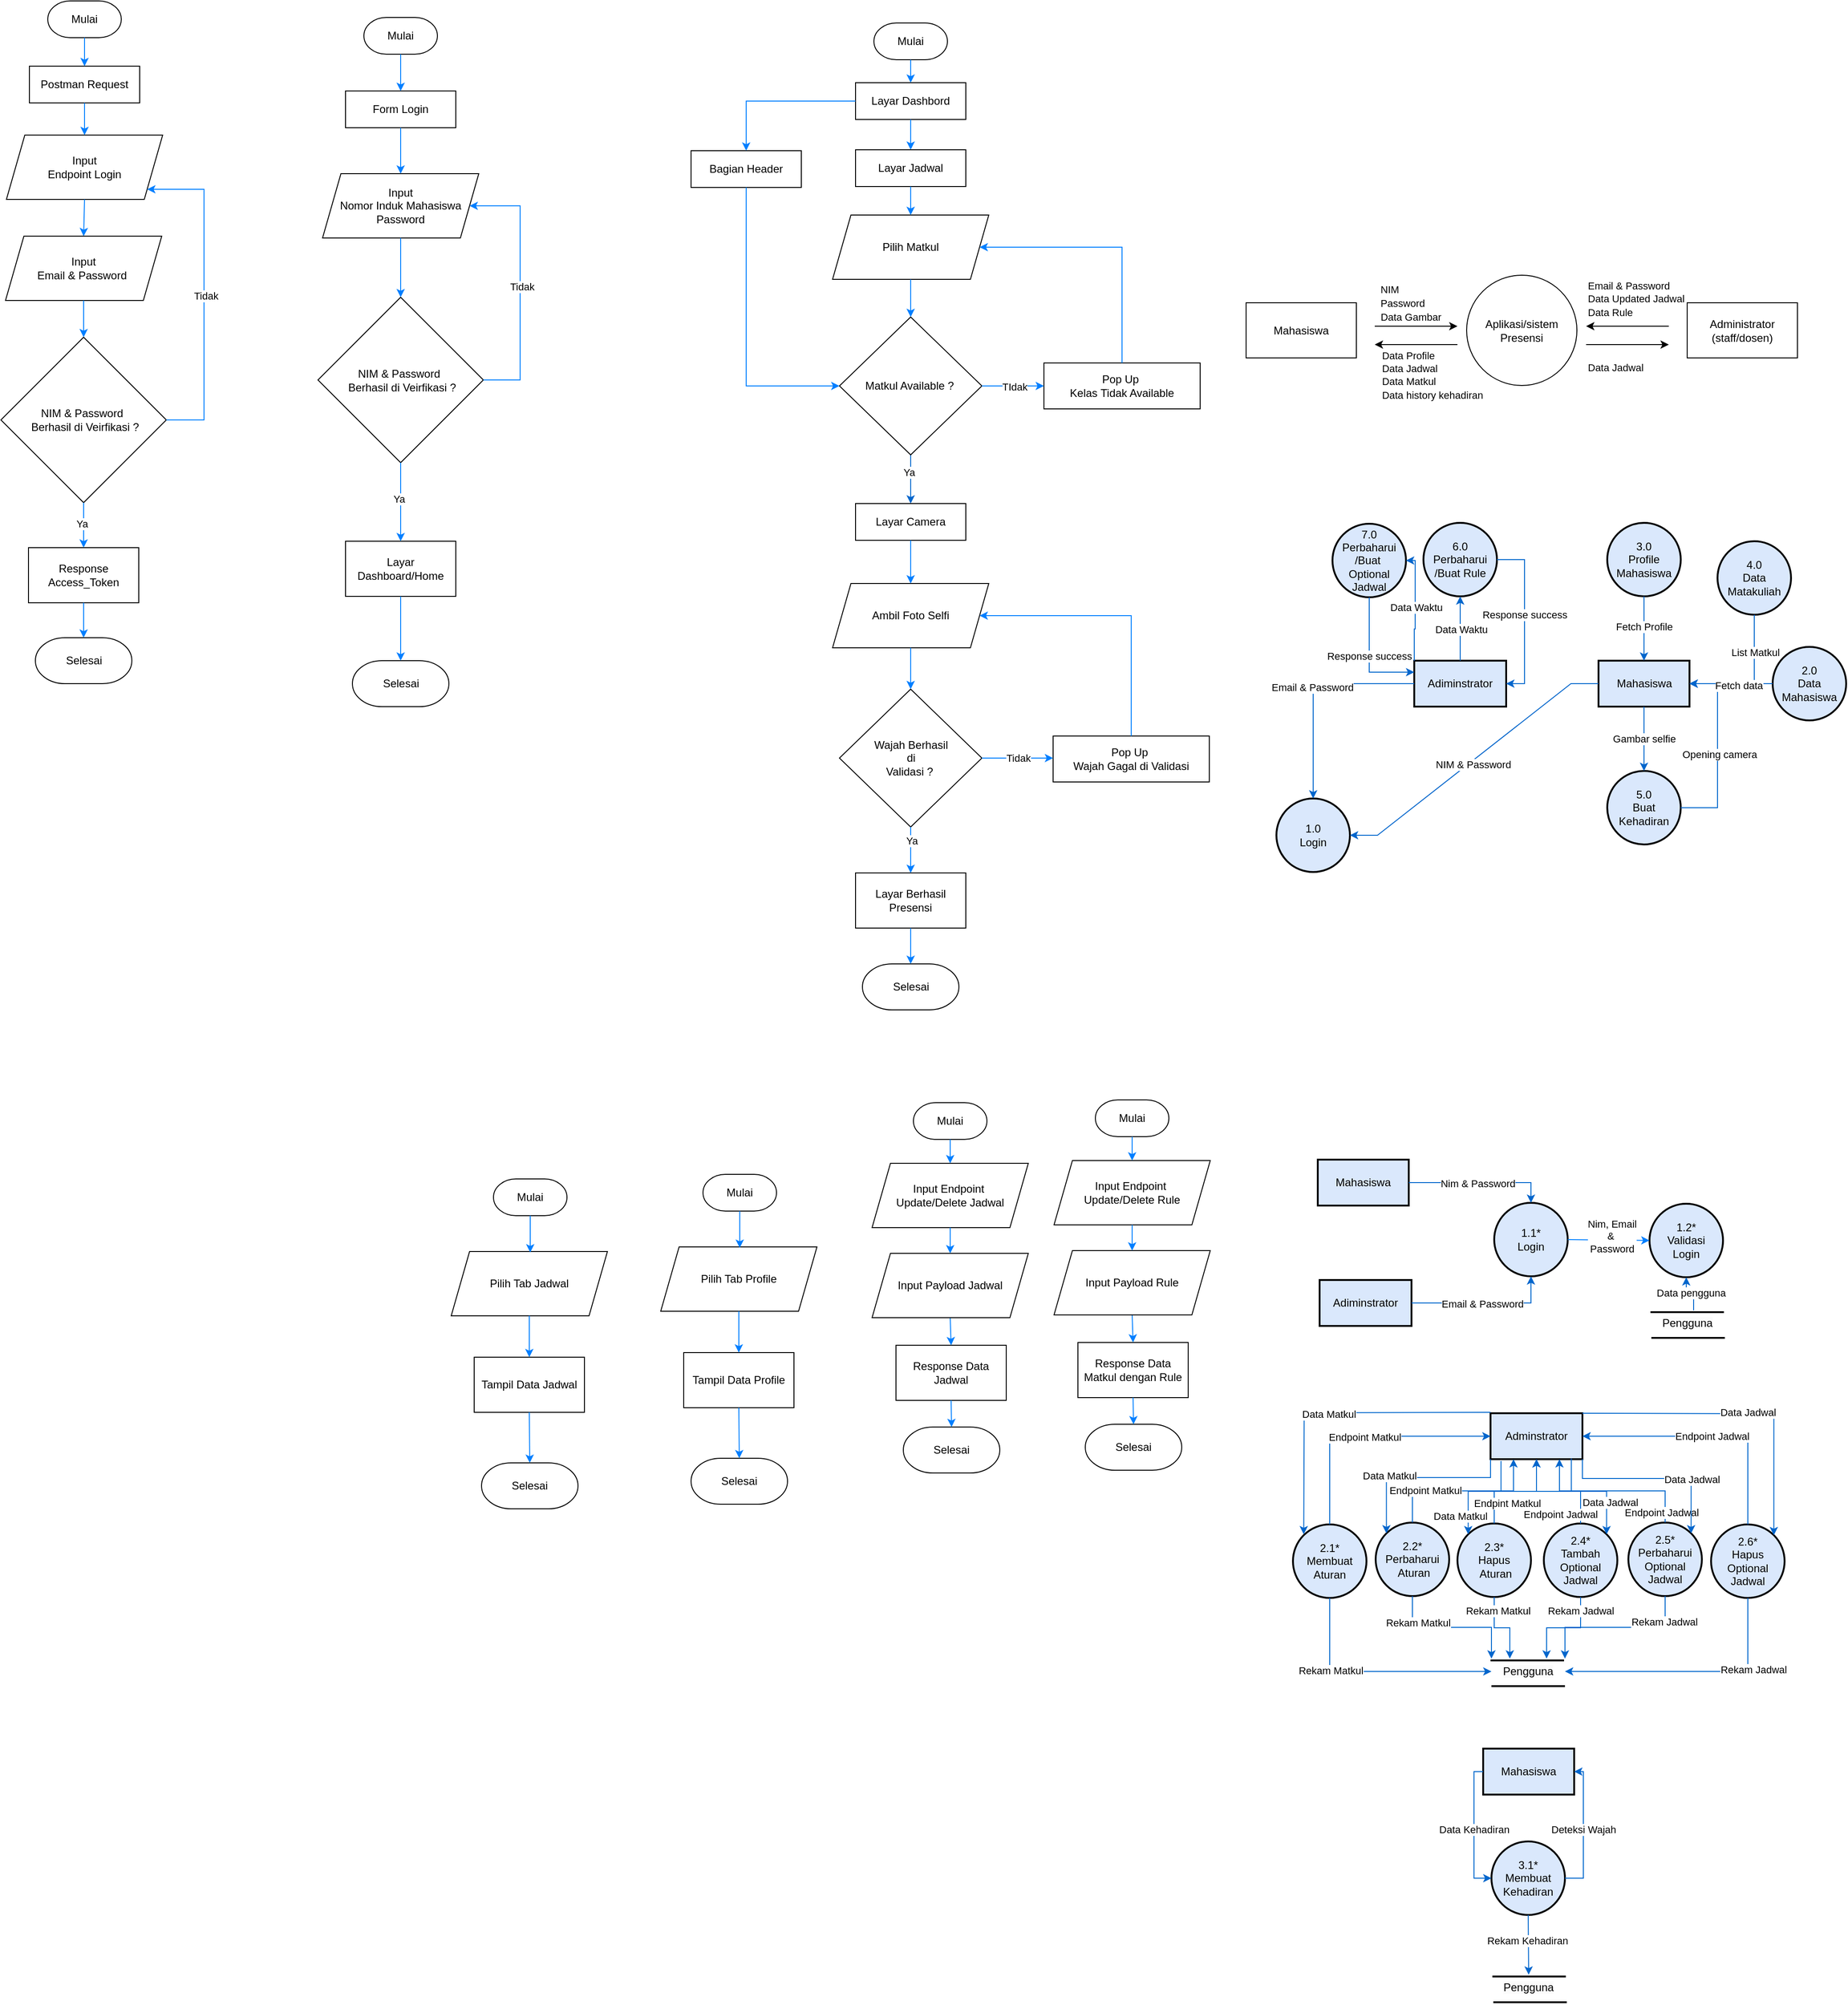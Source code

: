 <mxfile version="24.6.5" type="github">
  <diagram id="C5RBs43oDa-KdzZeNtuy" name="Page-1">
    <mxGraphModel dx="2072" dy="853" grid="0" gridSize="10" guides="0" tooltips="1" connect="1" arrows="1" fold="1" page="0" pageScale="1" pageWidth="827" pageHeight="1169" math="0" shadow="0">
      <root>
        <mxCell id="WIyWlLk6GJQsqaUBKTNV-0" />
        <mxCell id="WIyWlLk6GJQsqaUBKTNV-1" parent="WIyWlLk6GJQsqaUBKTNV-0" />
        <mxCell id="n2OvMooB08-dan1uEA00-0" value="Form Login" style="rounded=0;whiteSpace=wrap;html=1;" parent="WIyWlLk6GJQsqaUBKTNV-1" vertex="1">
          <mxGeometry x="-60" y="114" width="120" height="40" as="geometry" />
        </mxCell>
        <mxCell id="n2OvMooB08-dan1uEA00-2" value="Mulai" style="strokeWidth=1;html=1;shape=mxgraph.flowchart.terminator;whiteSpace=wrap;" parent="WIyWlLk6GJQsqaUBKTNV-1" vertex="1">
          <mxGeometry x="-40" y="34" width="80" height="40" as="geometry" />
        </mxCell>
        <mxCell id="n2OvMooB08-dan1uEA00-3" value="Input&lt;br&gt;Nomor Induk Mahasiswa&lt;div&gt;Password&lt;/div&gt;" style="shape=parallelogram;perimeter=parallelogramPerimeter;whiteSpace=wrap;html=1;fixedSize=1;" parent="WIyWlLk6GJQsqaUBKTNV-1" vertex="1">
          <mxGeometry x="-85" y="204" width="170" height="70" as="geometry" />
        </mxCell>
        <mxCell id="n2OvMooB08-dan1uEA00-4" value="NIM &amp;amp; Password&amp;nbsp;&lt;div&gt;&amp;nbsp;Berhasil di Veirfikasi ?&lt;/div&gt;" style="rhombus;whiteSpace=wrap;html=1;" parent="WIyWlLk6GJQsqaUBKTNV-1" vertex="1">
          <mxGeometry x="-90" y="338.5" width="180" height="180" as="geometry" />
        </mxCell>
        <mxCell id="n2OvMooB08-dan1uEA00-5" value="Layar Dashboard/Home" style="rounded=0;whiteSpace=wrap;html=1;" parent="WIyWlLk6GJQsqaUBKTNV-1" vertex="1">
          <mxGeometry x="-60" y="604" width="120" height="60" as="geometry" />
        </mxCell>
        <mxCell id="n2OvMooB08-dan1uEA00-6" value="Selesai" style="strokeWidth=1;html=1;shape=mxgraph.flowchart.terminator;whiteSpace=wrap;" parent="WIyWlLk6GJQsqaUBKTNV-1" vertex="1">
          <mxGeometry x="-52.5" y="734" width="105" height="50" as="geometry" />
        </mxCell>
        <mxCell id="n2OvMooB08-dan1uEA00-7" value="" style="endArrow=classic;html=1;rounded=0;exitX=0.5;exitY=1;exitDx=0;exitDy=0;exitPerimeter=0;entryX=0.5;entryY=0;entryDx=0;entryDy=0;fillColor=#dae8fc;strokeColor=#007FFF;" parent="WIyWlLk6GJQsqaUBKTNV-1" source="n2OvMooB08-dan1uEA00-2" target="n2OvMooB08-dan1uEA00-0" edge="1">
          <mxGeometry width="50" height="50" relative="1" as="geometry">
            <mxPoint x="240" y="404" as="sourcePoint" />
            <mxPoint x="290" y="354" as="targetPoint" />
          </mxGeometry>
        </mxCell>
        <mxCell id="n2OvMooB08-dan1uEA00-9" value="" style="endArrow=classic;html=1;rounded=0;exitX=0.5;exitY=1;exitDx=0;exitDy=0;entryX=0.5;entryY=0;entryDx=0;entryDy=0;fillColor=#dae8fc;strokeColor=#007FFF;" parent="WIyWlLk6GJQsqaUBKTNV-1" source="n2OvMooB08-dan1uEA00-0" target="n2OvMooB08-dan1uEA00-3" edge="1">
          <mxGeometry width="50" height="50" relative="1" as="geometry">
            <mxPoint x="10" y="84" as="sourcePoint" />
            <mxPoint x="10" y="124" as="targetPoint" />
          </mxGeometry>
        </mxCell>
        <mxCell id="n2OvMooB08-dan1uEA00-10" value="" style="endArrow=classic;html=1;rounded=0;exitX=0.5;exitY=1;exitDx=0;exitDy=0;entryX=0.5;entryY=0;entryDx=0;entryDy=0;fillColor=#dae8fc;strokeColor=#007FFF;" parent="WIyWlLk6GJQsqaUBKTNV-1" source="n2OvMooB08-dan1uEA00-3" target="n2OvMooB08-dan1uEA00-4" edge="1">
          <mxGeometry width="50" height="50" relative="1" as="geometry">
            <mxPoint x="10" y="164" as="sourcePoint" />
            <mxPoint x="10" y="214" as="targetPoint" />
          </mxGeometry>
        </mxCell>
        <mxCell id="n2OvMooB08-dan1uEA00-11" value="" style="endArrow=classic;html=1;rounded=0;fillColor=#dae8fc;strokeColor=#007FFF;edgeStyle=orthogonalEdgeStyle;exitX=1;exitY=0.5;exitDx=0;exitDy=0;" parent="WIyWlLk6GJQsqaUBKTNV-1" source="n2OvMooB08-dan1uEA00-4" target="n2OvMooB08-dan1uEA00-3" edge="1">
          <mxGeometry width="50" height="50" relative="1" as="geometry">
            <mxPoint x="130" y="534" as="sourcePoint" />
            <mxPoint x="130" y="284" as="targetPoint" />
            <Array as="points">
              <mxPoint x="130" y="429" />
              <mxPoint x="130" y="239" />
            </Array>
          </mxGeometry>
        </mxCell>
        <mxCell id="n2OvMooB08-dan1uEA00-12" value="Tidak" style="edgeLabel;html=1;align=center;verticalAlign=middle;resizable=0;points=[];" parent="n2OvMooB08-dan1uEA00-11" vertex="1" connectable="0">
          <mxGeometry x="-0.005" y="-2" relative="1" as="geometry">
            <mxPoint as="offset" />
          </mxGeometry>
        </mxCell>
        <mxCell id="n2OvMooB08-dan1uEA00-13" value="" style="endArrow=classic;html=1;rounded=0;exitX=0.5;exitY=1;exitDx=0;exitDy=0;entryX=0.5;entryY=0;entryDx=0;entryDy=0;fillColor=#dae8fc;strokeColor=#007FFF;" parent="WIyWlLk6GJQsqaUBKTNV-1" source="n2OvMooB08-dan1uEA00-4" target="n2OvMooB08-dan1uEA00-5" edge="1">
          <mxGeometry width="50" height="50" relative="1" as="geometry">
            <mxPoint x="-0.38" y="518.5" as="sourcePoint" />
            <mxPoint x="-0.38" y="583.5" as="targetPoint" />
          </mxGeometry>
        </mxCell>
        <mxCell id="n2OvMooB08-dan1uEA00-14" value="Ya" style="edgeLabel;html=1;align=center;verticalAlign=middle;resizable=0;points=[];" parent="n2OvMooB08-dan1uEA00-13" vertex="1" connectable="0">
          <mxGeometry x="-0.081" y="-2" relative="1" as="geometry">
            <mxPoint as="offset" />
          </mxGeometry>
        </mxCell>
        <mxCell id="n2OvMooB08-dan1uEA00-15" value="" style="endArrow=classic;html=1;rounded=0;exitX=0.5;exitY=1;exitDx=0;exitDy=0;entryX=0.5;entryY=0;entryDx=0;entryDy=0;fillColor=#dae8fc;strokeColor=#007FFF;entryPerimeter=0;" parent="WIyWlLk6GJQsqaUBKTNV-1" source="n2OvMooB08-dan1uEA00-5" target="n2OvMooB08-dan1uEA00-6" edge="1">
          <mxGeometry width="50" height="50" relative="1" as="geometry">
            <mxPoint x="10" y="654" as="sourcePoint" />
            <mxPoint x="10" y="739" as="targetPoint" />
          </mxGeometry>
        </mxCell>
        <mxCell id="n2OvMooB08-dan1uEA00-18" value="Layar Dashbord" style="rounded=0;whiteSpace=wrap;html=1;" parent="WIyWlLk6GJQsqaUBKTNV-1" vertex="1">
          <mxGeometry x="495" y="105" width="120" height="40" as="geometry" />
        </mxCell>
        <mxCell id="n2OvMooB08-dan1uEA00-19" value="Mulai" style="strokeWidth=1;html=1;shape=mxgraph.flowchart.terminator;whiteSpace=wrap;" parent="WIyWlLk6GJQsqaUBKTNV-1" vertex="1">
          <mxGeometry x="515" y="40" width="80" height="40" as="geometry" />
        </mxCell>
        <mxCell id="n2OvMooB08-dan1uEA00-20" value="Pilih Matkul" style="shape=parallelogram;perimeter=parallelogramPerimeter;whiteSpace=wrap;html=1;fixedSize=1;" parent="WIyWlLk6GJQsqaUBKTNV-1" vertex="1">
          <mxGeometry x="470" y="249" width="170" height="70" as="geometry" />
        </mxCell>
        <mxCell id="n2OvMooB08-dan1uEA00-21" value="" style="endArrow=classic;html=1;rounded=0;exitX=0.5;exitY=1;exitDx=0;exitDy=0;exitPerimeter=0;entryX=0.5;entryY=0;entryDx=0;entryDy=0;fillColor=#dae8fc;strokeColor=#007FFF;" parent="WIyWlLk6GJQsqaUBKTNV-1" source="n2OvMooB08-dan1uEA00-19" target="n2OvMooB08-dan1uEA00-18" edge="1">
          <mxGeometry width="50" height="50" relative="1" as="geometry">
            <mxPoint x="795" y="410" as="sourcePoint" />
            <mxPoint x="845" y="360" as="targetPoint" />
          </mxGeometry>
        </mxCell>
        <mxCell id="n2OvMooB08-dan1uEA00-22" value="" style="endArrow=classic;html=1;rounded=0;exitX=0.5;exitY=1;exitDx=0;exitDy=0;entryX=0.5;entryY=0;entryDx=0;entryDy=0;fillColor=#dae8fc;strokeColor=#007FFF;" parent="WIyWlLk6GJQsqaUBKTNV-1" source="n2OvMooB08-dan1uEA00-18" target="n2OvMooB08-dan1uEA00-23" edge="1">
          <mxGeometry width="50" height="50" relative="1" as="geometry">
            <mxPoint x="565" y="90" as="sourcePoint" />
            <mxPoint x="565" y="130" as="targetPoint" />
          </mxGeometry>
        </mxCell>
        <mxCell id="n2OvMooB08-dan1uEA00-23" value="Layar Jadwal" style="rounded=0;whiteSpace=wrap;html=1;" parent="WIyWlLk6GJQsqaUBKTNV-1" vertex="1">
          <mxGeometry x="495" y="178" width="120" height="40" as="geometry" />
        </mxCell>
        <mxCell id="FRVmn4K7Hmgi6Qd6taK6-14" value="" style="edgeStyle=orthogonalEdgeStyle;rounded=0;orthogonalLoop=1;jettySize=auto;html=1;strokeColor=#0066CC;" edge="1" parent="WIyWlLk6GJQsqaUBKTNV-1" source="n2OvMooB08-dan1uEA00-24" target="n2OvMooB08-dan1uEA00-31">
          <mxGeometry relative="1" as="geometry" />
        </mxCell>
        <mxCell id="FRVmn4K7Hmgi6Qd6taK6-43" value="Ya" style="edgeLabel;html=1;align=center;verticalAlign=middle;resizable=0;points=[];" vertex="1" connectable="0" parent="FRVmn4K7Hmgi6Qd6taK6-14">
          <mxGeometry x="-0.297" y="-2" relative="1" as="geometry">
            <mxPoint as="offset" />
          </mxGeometry>
        </mxCell>
        <mxCell id="n2OvMooB08-dan1uEA00-24" value="Matkul Available ?&amp;nbsp;" style="rhombus;whiteSpace=wrap;html=1;" parent="WIyWlLk6GJQsqaUBKTNV-1" vertex="1">
          <mxGeometry x="477.5" y="360" width="155" height="150" as="geometry" />
        </mxCell>
        <mxCell id="n2OvMooB08-dan1uEA00-25" value="" style="endArrow=classic;html=1;rounded=0;exitX=0.5;exitY=1;exitDx=0;exitDy=0;fillColor=#dae8fc;strokeColor=#007FFF;" parent="WIyWlLk6GJQsqaUBKTNV-1" source="n2OvMooB08-dan1uEA00-23" target="n2OvMooB08-dan1uEA00-20" edge="1">
          <mxGeometry width="50" height="50" relative="1" as="geometry">
            <mxPoint x="565" y="170" as="sourcePoint" />
            <mxPoint x="565" y="235" as="targetPoint" />
          </mxGeometry>
        </mxCell>
        <mxCell id="n2OvMooB08-dan1uEA00-26" value="" style="endArrow=classic;html=1;rounded=0;exitX=0.5;exitY=1;exitDx=0;exitDy=0;fillColor=#dae8fc;strokeColor=#007FFF;entryX=0.5;entryY=0;entryDx=0;entryDy=0;" parent="WIyWlLk6GJQsqaUBKTNV-1" source="n2OvMooB08-dan1uEA00-20" target="n2OvMooB08-dan1uEA00-24" edge="1">
          <mxGeometry width="50" height="50" relative="1" as="geometry">
            <mxPoint x="565" y="260" as="sourcePoint" />
            <mxPoint x="565" y="320" as="targetPoint" />
          </mxGeometry>
        </mxCell>
        <mxCell id="n2OvMooB08-dan1uEA00-27" value="Pop Up&amp;nbsp;&lt;div&gt;Kelas&amp;nbsp;&lt;span style=&quot;background-color: initial;&quot;&gt;Tidak Available&lt;/span&gt;&lt;/div&gt;" style="rounded=0;whiteSpace=wrap;html=1;" parent="WIyWlLk6GJQsqaUBKTNV-1" vertex="1">
          <mxGeometry x="700" y="410" width="170" height="50" as="geometry" />
        </mxCell>
        <mxCell id="n2OvMooB08-dan1uEA00-28" value="" style="endArrow=classic;html=1;rounded=0;exitX=1;exitY=0.5;exitDx=0;exitDy=0;fillColor=#dae8fc;strokeColor=#007FFF;entryX=0;entryY=0.5;entryDx=0;entryDy=0;" parent="WIyWlLk6GJQsqaUBKTNV-1" source="n2OvMooB08-dan1uEA00-24" target="n2OvMooB08-dan1uEA00-27" edge="1">
          <mxGeometry width="50" height="50" relative="1" as="geometry">
            <mxPoint x="565" y="390" as="sourcePoint" />
            <mxPoint x="565" y="440" as="targetPoint" />
          </mxGeometry>
        </mxCell>
        <mxCell id="n2OvMooB08-dan1uEA00-29" value="TIdak" style="edgeLabel;html=1;align=center;verticalAlign=middle;resizable=0;points=[];" parent="n2OvMooB08-dan1uEA00-28" vertex="1" connectable="0">
          <mxGeometry x="0.032" y="-1" relative="1" as="geometry">
            <mxPoint as="offset" />
          </mxGeometry>
        </mxCell>
        <mxCell id="n2OvMooB08-dan1uEA00-30" value="" style="endArrow=classic;html=1;rounded=0;exitX=0.5;exitY=0;exitDx=0;exitDy=0;fillColor=#dae8fc;strokeColor=#007FFF;entryX=1;entryY=0.5;entryDx=0;entryDy=0;edgeStyle=orthogonalEdgeStyle;" parent="WIyWlLk6GJQsqaUBKTNV-1" source="n2OvMooB08-dan1uEA00-27" target="n2OvMooB08-dan1uEA00-20" edge="1">
          <mxGeometry width="50" height="50" relative="1" as="geometry">
            <mxPoint x="565" y="390" as="sourcePoint" />
            <mxPoint x="565" y="440" as="targetPoint" />
            <Array as="points">
              <mxPoint x="785" y="284" />
            </Array>
          </mxGeometry>
        </mxCell>
        <mxCell id="n2OvMooB08-dan1uEA00-31" value="Layar Camera" style="rounded=0;whiteSpace=wrap;html=1;" parent="WIyWlLk6GJQsqaUBKTNV-1" vertex="1">
          <mxGeometry x="495" y="563" width="120" height="40" as="geometry" />
        </mxCell>
        <mxCell id="n2OvMooB08-dan1uEA00-32" value="Ambil Foto Selfi" style="shape=parallelogram;perimeter=parallelogramPerimeter;whiteSpace=wrap;html=1;fixedSize=1;" parent="WIyWlLk6GJQsqaUBKTNV-1" vertex="1">
          <mxGeometry x="470" y="650" width="170" height="70" as="geometry" />
        </mxCell>
        <mxCell id="n2OvMooB08-dan1uEA00-33" value="Wajah Berhasil&lt;div&gt;&lt;span style=&quot;background-color: initial;&quot;&gt;di&lt;/span&gt;&lt;div&gt;Validasi ?&amp;nbsp;&lt;/div&gt;&lt;/div&gt;" style="rhombus;whiteSpace=wrap;html=1;" parent="WIyWlLk6GJQsqaUBKTNV-1" vertex="1">
          <mxGeometry x="477.5" y="765" width="155" height="150" as="geometry" />
        </mxCell>
        <mxCell id="n2OvMooB08-dan1uEA00-34" value="Layar Berhasil Presensi" style="rounded=0;whiteSpace=wrap;html=1;" parent="WIyWlLk6GJQsqaUBKTNV-1" vertex="1">
          <mxGeometry x="495" y="965" width="120" height="60" as="geometry" />
        </mxCell>
        <mxCell id="n2OvMooB08-dan1uEA00-35" value="Selesai" style="strokeWidth=1;html=1;shape=mxgraph.flowchart.terminator;whiteSpace=wrap;" parent="WIyWlLk6GJQsqaUBKTNV-1" vertex="1">
          <mxGeometry x="502.5" y="1064" width="105" height="50" as="geometry" />
        </mxCell>
        <mxCell id="n2OvMooB08-dan1uEA00-37" value="Pop Up&amp;nbsp;&lt;div&gt;&lt;span style=&quot;background-color: initial;&quot;&gt;Wajah Gagal di Validasi&lt;/span&gt;&lt;/div&gt;" style="rounded=0;whiteSpace=wrap;html=1;" parent="WIyWlLk6GJQsqaUBKTNV-1" vertex="1">
          <mxGeometry x="710" y="816" width="170" height="50" as="geometry" />
        </mxCell>
        <mxCell id="n2OvMooB08-dan1uEA00-38" value="" style="endArrow=classic;html=1;rounded=0;exitX=0.5;exitY=1;exitDx=0;exitDy=0;entryX=0.5;entryY=0;entryDx=0;entryDy=0;fillColor=#dae8fc;strokeColor=#007FFF;" parent="WIyWlLk6GJQsqaUBKTNV-1" source="n2OvMooB08-dan1uEA00-31" target="n2OvMooB08-dan1uEA00-32" edge="1">
          <mxGeometry width="50" height="50" relative="1" as="geometry">
            <mxPoint x="564.5" y="590" as="sourcePoint" />
            <mxPoint x="565" y="640" as="targetPoint" />
          </mxGeometry>
        </mxCell>
        <mxCell id="n2OvMooB08-dan1uEA00-39" value="" style="endArrow=classic;html=1;rounded=0;exitX=0.5;exitY=1;exitDx=0;exitDy=0;entryX=0.5;entryY=0;entryDx=0;entryDy=0;fillColor=#dae8fc;strokeColor=#007FFF;" parent="WIyWlLk6GJQsqaUBKTNV-1" source="n2OvMooB08-dan1uEA00-32" target="n2OvMooB08-dan1uEA00-33" edge="1">
          <mxGeometry width="50" height="50" relative="1" as="geometry">
            <mxPoint x="565" y="680" as="sourcePoint" />
            <mxPoint x="565" y="740" as="targetPoint" />
          </mxGeometry>
        </mxCell>
        <mxCell id="n2OvMooB08-dan1uEA00-40" value="" style="endArrow=classic;html=1;rounded=0;exitX=0.5;exitY=1;exitDx=0;exitDy=0;entryX=0.5;entryY=0;entryDx=0;entryDy=0;fillColor=#dae8fc;strokeColor=#007FFF;" parent="WIyWlLk6GJQsqaUBKTNV-1" source="n2OvMooB08-dan1uEA00-33" target="n2OvMooB08-dan1uEA00-34" edge="1">
          <mxGeometry width="50" height="50" relative="1" as="geometry">
            <mxPoint x="565" y="725" as="sourcePoint" />
            <mxPoint x="565" y="775" as="targetPoint" />
          </mxGeometry>
        </mxCell>
        <mxCell id="n2OvMooB08-dan1uEA00-41" value="Ya" style="edgeLabel;html=1;align=center;verticalAlign=middle;resizable=0;points=[];" parent="n2OvMooB08-dan1uEA00-40" vertex="1" connectable="0">
          <mxGeometry x="-0.407" y="1" relative="1" as="geometry">
            <mxPoint as="offset" />
          </mxGeometry>
        </mxCell>
        <mxCell id="n2OvMooB08-dan1uEA00-42" value="" style="endArrow=classic;html=1;rounded=0;exitX=0.5;exitY=1;exitDx=0;exitDy=0;entryX=0.5;entryY=0;entryDx=0;entryDy=0;fillColor=#dae8fc;strokeColor=#007FFF;entryPerimeter=0;" parent="WIyWlLk6GJQsqaUBKTNV-1" source="n2OvMooB08-dan1uEA00-34" target="n2OvMooB08-dan1uEA00-35" edge="1">
          <mxGeometry width="50" height="50" relative="1" as="geometry">
            <mxPoint x="515" y="1025" as="sourcePoint" />
            <mxPoint x="515" y="1075" as="targetPoint" />
          </mxGeometry>
        </mxCell>
        <mxCell id="n2OvMooB08-dan1uEA00-43" value="Tidak" style="endArrow=classic;html=1;rounded=0;exitX=1;exitY=0.5;exitDx=0;exitDy=0;entryX=0;entryY=0.5;entryDx=0;entryDy=0;fillColor=#dae8fc;strokeColor=#007FFF;" parent="WIyWlLk6GJQsqaUBKTNV-1" source="n2OvMooB08-dan1uEA00-33" edge="1">
          <mxGeometry width="50" height="50" relative="1" as="geometry">
            <mxPoint x="565" y="1035" as="sourcePoint" />
            <mxPoint x="710" y="840" as="targetPoint" />
          </mxGeometry>
        </mxCell>
        <mxCell id="n2OvMooB08-dan1uEA00-44" value="" style="endArrow=classic;html=1;rounded=0;exitX=0.5;exitY=0;exitDx=0;exitDy=0;entryX=1;entryY=0.5;entryDx=0;entryDy=0;fillColor=#dae8fc;strokeColor=#007FFF;edgeStyle=orthogonalEdgeStyle;" parent="WIyWlLk6GJQsqaUBKTNV-1" source="n2OvMooB08-dan1uEA00-37" target="n2OvMooB08-dan1uEA00-32" edge="1">
          <mxGeometry width="50" height="50" relative="1" as="geometry">
            <mxPoint x="565" y="1120" as="sourcePoint" />
            <mxPoint x="565" y="1170" as="targetPoint" />
            <Array as="points">
              <mxPoint x="795" y="685" />
            </Array>
          </mxGeometry>
        </mxCell>
        <mxCell id="ApoD_qWYtfYaRFoxQsts-0" value="Aplikasi/sistem&lt;div&gt;Presensi&lt;/div&gt;" style="ellipse;whiteSpace=wrap;html=1;aspect=fixed;" parent="WIyWlLk6GJQsqaUBKTNV-1" vertex="1">
          <mxGeometry x="1160" y="314.5" width="120" height="120" as="geometry" />
        </mxCell>
        <mxCell id="ApoD_qWYtfYaRFoxQsts-1" value="Mahasiswa" style="rounded=0;whiteSpace=wrap;html=1;" parent="WIyWlLk6GJQsqaUBKTNV-1" vertex="1">
          <mxGeometry x="920" y="344.5" width="120" height="60" as="geometry" />
        </mxCell>
        <mxCell id="ApoD_qWYtfYaRFoxQsts-2" value="Administrator&lt;div&gt;(staff/dosen)&lt;/div&gt;" style="rounded=0;whiteSpace=wrap;html=1;" parent="WIyWlLk6GJQsqaUBKTNV-1" vertex="1">
          <mxGeometry x="1400" y="344.5" width="120" height="60" as="geometry" />
        </mxCell>
        <mxCell id="ApoD_qWYtfYaRFoxQsts-5" value="" style="endArrow=classic;html=1;rounded=0;" parent="WIyWlLk6GJQsqaUBKTNV-1" edge="1">
          <mxGeometry width="50" height="50" relative="1" as="geometry">
            <mxPoint x="1060" y="370" as="sourcePoint" />
            <mxPoint x="1150" y="370" as="targetPoint" />
          </mxGeometry>
        </mxCell>
        <mxCell id="ApoD_qWYtfYaRFoxQsts-6" value="" style="endArrow=classic;html=1;rounded=0;" parent="WIyWlLk6GJQsqaUBKTNV-1" edge="1">
          <mxGeometry width="50" height="50" relative="1" as="geometry">
            <mxPoint x="1150" y="390" as="sourcePoint" />
            <mxPoint x="1060" y="390" as="targetPoint" />
          </mxGeometry>
        </mxCell>
        <mxCell id="ApoD_qWYtfYaRFoxQsts-11" value="" style="endArrow=classic;html=1;rounded=0;" parent="WIyWlLk6GJQsqaUBKTNV-1" edge="1">
          <mxGeometry width="50" height="50" relative="1" as="geometry">
            <mxPoint x="1290" y="390" as="sourcePoint" />
            <mxPoint x="1380" y="390" as="targetPoint" />
          </mxGeometry>
        </mxCell>
        <mxCell id="ApoD_qWYtfYaRFoxQsts-12" value="" style="endArrow=classic;html=1;rounded=0;" parent="WIyWlLk6GJQsqaUBKTNV-1" edge="1">
          <mxGeometry width="50" height="50" relative="1" as="geometry">
            <mxPoint x="1380" y="370" as="sourcePoint" />
            <mxPoint x="1290" y="370" as="targetPoint" />
          </mxGeometry>
        </mxCell>
        <mxCell id="ApoD_qWYtfYaRFoxQsts-13" value="&lt;font style=&quot;font-size: 11px;&quot;&gt;NIM&lt;/font&gt;" style="text;html=1;align=center;verticalAlign=middle;resizable=0;points=[];autosize=1;strokeColor=none;fillColor=none;" parent="WIyWlLk6GJQsqaUBKTNV-1" vertex="1">
          <mxGeometry x="1056" y="314.5" width="40" height="30" as="geometry" />
        </mxCell>
        <mxCell id="ApoD_qWYtfYaRFoxQsts-14" value="&lt;font style=&quot;font-size: 11px;&quot;&gt;Password&lt;/font&gt;" style="text;html=1;align=center;verticalAlign=middle;resizable=0;points=[];autosize=1;strokeColor=none;fillColor=none;" parent="WIyWlLk6GJQsqaUBKTNV-1" vertex="1">
          <mxGeometry x="1055" y="330" width="70" height="30" as="geometry" />
        </mxCell>
        <mxCell id="ApoD_qWYtfYaRFoxQsts-15" value="&lt;font style=&quot;font-size: 11px;&quot;&gt;Data Gambar&lt;/font&gt;" style="text;html=1;align=center;verticalAlign=middle;resizable=0;points=[];autosize=1;strokeColor=none;fillColor=none;" parent="WIyWlLk6GJQsqaUBKTNV-1" vertex="1">
          <mxGeometry x="1054" y="344.5" width="90" height="30" as="geometry" />
        </mxCell>
        <mxCell id="ApoD_qWYtfYaRFoxQsts-16" value="&lt;div style=&quot;text-align: left;&quot;&gt;&lt;span style=&quot;font-size: 11px; background-color: initial;&quot;&gt;Data Profile&lt;/span&gt;&lt;/div&gt;&lt;div&gt;&lt;div style=&quot;text-align: left;&quot;&gt;&lt;font style=&quot;font-size: 11px;&quot;&gt;Data Jadwal&lt;/font&gt;&lt;/div&gt;&lt;div style=&quot;text-align: left;&quot;&gt;&lt;span style=&quot;background-color: initial; font-size: 11px;&quot;&gt;Data Matkul&lt;br&gt;Data history kehadiran&amp;nbsp;&lt;/span&gt;&lt;/div&gt;&lt;div&gt;&lt;div style=&quot;text-align: left;&quot;&gt;&lt;font style=&quot;font-size: 11px;&quot;&gt;&lt;br&gt;&lt;/font&gt;&lt;/div&gt;&lt;/div&gt;&lt;/div&gt;" style="text;html=1;align=center;verticalAlign=middle;resizable=0;points=[];autosize=1;strokeColor=none;fillColor=none;" parent="WIyWlLk6GJQsqaUBKTNV-1" vertex="1">
          <mxGeometry x="1054" y="385" width="140" height="90" as="geometry" />
        </mxCell>
        <mxCell id="ApoD_qWYtfYaRFoxQsts-18" value="&lt;span style=&quot;font-size: 11px;&quot;&gt;Email &amp;amp; Password&lt;/span&gt;&lt;div&gt;&lt;span style=&quot;font-size: 11px;&quot;&gt;Data Updated Jadwal&lt;/span&gt;&lt;/div&gt;&lt;div&gt;&lt;span style=&quot;font-size: 11px;&quot;&gt;Data Rule&lt;/span&gt;&lt;/div&gt;" style="text;html=1;align=left;verticalAlign=middle;resizable=0;points=[];autosize=1;strokeColor=none;fillColor=none;" parent="WIyWlLk6GJQsqaUBKTNV-1" vertex="1">
          <mxGeometry x="1290" y="310" width="130" height="60" as="geometry" />
        </mxCell>
        <mxCell id="ApoD_qWYtfYaRFoxQsts-19" value="&lt;span style=&quot;font-size: 11px;&quot;&gt;Data Jadwal&lt;/span&gt;" style="text;html=1;align=left;verticalAlign=middle;resizable=0;points=[];autosize=1;strokeColor=none;fillColor=none;" parent="WIyWlLk6GJQsqaUBKTNV-1" vertex="1">
          <mxGeometry x="1290" y="400" width="80" height="30" as="geometry" />
        </mxCell>
        <mxCell id="ApoD_qWYtfYaRFoxQsts-20" value="1.0&lt;div&gt;Login&lt;/div&gt;" style="ellipse;whiteSpace=wrap;html=1;aspect=fixed;strokeWidth=2;fillColor=#dae8fc;strokeColor=#000000;" parent="WIyWlLk6GJQsqaUBKTNV-1" vertex="1">
          <mxGeometry x="953" y="884" width="80" height="80" as="geometry" />
        </mxCell>
        <mxCell id="ApoD_qWYtfYaRFoxQsts-21" value="2.0&lt;div&gt;Data Mahasiswa&lt;/div&gt;" style="ellipse;whiteSpace=wrap;html=1;aspect=fixed;strokeWidth=2;fillColor=#dae8fc;strokeColor=#000000;" parent="WIyWlLk6GJQsqaUBKTNV-1" vertex="1">
          <mxGeometry x="1493" y="719" width="80" height="80" as="geometry" />
        </mxCell>
        <mxCell id="ApoD_qWYtfYaRFoxQsts-22" value="3.0&lt;div&gt;Profile Mahasiswa&lt;/div&gt;" style="ellipse;whiteSpace=wrap;html=1;aspect=fixed;strokeWidth=2;fillColor=#dae8fc;strokeColor=#000000;" parent="WIyWlLk6GJQsqaUBKTNV-1" vertex="1">
          <mxGeometry x="1313" y="584" width="80" height="80" as="geometry" />
        </mxCell>
        <mxCell id="ApoD_qWYtfYaRFoxQsts-23" value="Adiminstrator" style="rounded=0;whiteSpace=wrap;html=1;strokeWidth=2;fillColor=#dae8fc;strokeColor=#000000;" parent="WIyWlLk6GJQsqaUBKTNV-1" vertex="1">
          <mxGeometry x="1103" y="734" width="100" height="50" as="geometry" />
        </mxCell>
        <mxCell id="ApoD_qWYtfYaRFoxQsts-24" value="Mahasiswa" style="rounded=0;whiteSpace=wrap;html=1;strokeWidth=2;fillColor=#dae8fc;strokeColor=#000000;" parent="WIyWlLk6GJQsqaUBKTNV-1" vertex="1">
          <mxGeometry x="1303.5" y="734" width="99" height="50" as="geometry" />
        </mxCell>
        <mxCell id="ApoD_qWYtfYaRFoxQsts-25" value="5.0&lt;div&gt;Buat Kehadiran&lt;/div&gt;" style="ellipse;whiteSpace=wrap;html=1;aspect=fixed;strokeWidth=2;fillColor=#dae8fc;strokeColor=#000000;" parent="WIyWlLk6GJQsqaUBKTNV-1" vertex="1">
          <mxGeometry x="1313" y="854" width="80" height="80" as="geometry" />
        </mxCell>
        <mxCell id="ApoD_qWYtfYaRFoxQsts-26" value="6.0&lt;br&gt;&lt;div&gt;&lt;span style=&quot;background-color: initial;&quot;&gt;Perbaharui&lt;/span&gt;&lt;/div&gt;&lt;div&gt;/Buat Rule&lt;/div&gt;" style="ellipse;whiteSpace=wrap;html=1;aspect=fixed;strokeWidth=2;fillColor=#dae8fc;strokeColor=#000000;" parent="WIyWlLk6GJQsqaUBKTNV-1" vertex="1">
          <mxGeometry x="1113" y="584" width="80" height="80" as="geometry" />
        </mxCell>
        <mxCell id="ApoD_qWYtfYaRFoxQsts-28" value="" style="endArrow=classic;html=1;rounded=0;exitX=0;exitY=0.5;exitDx=0;exitDy=0;entryX=0.5;entryY=0;entryDx=0;entryDy=0;edgeStyle=orthogonalEdgeStyle;fillColor=#dae8fc;strokeColor=#0066CC;" parent="WIyWlLk6GJQsqaUBKTNV-1" source="ApoD_qWYtfYaRFoxQsts-23" target="ApoD_qWYtfYaRFoxQsts-20" edge="1">
          <mxGeometry width="50" height="50" relative="1" as="geometry">
            <mxPoint x="1193" y="794" as="sourcePoint" />
            <mxPoint x="1243" y="744" as="targetPoint" />
          </mxGeometry>
        </mxCell>
        <mxCell id="ApoD_qWYtfYaRFoxQsts-43" value="Email &amp;amp; Password" style="edgeLabel;html=1;align=center;verticalAlign=middle;resizable=0;points=[];" parent="ApoD_qWYtfYaRFoxQsts-28" vertex="1" connectable="0">
          <mxGeometry x="-0.03" y="-1" relative="1" as="geometry">
            <mxPoint as="offset" />
          </mxGeometry>
        </mxCell>
        <mxCell id="ApoD_qWYtfYaRFoxQsts-30" value="" style="endArrow=classic;html=1;rounded=0;entryX=1;entryY=0.5;entryDx=0;entryDy=0;exitX=0;exitY=0.5;exitDx=0;exitDy=0;edgeStyle=entityRelationEdgeStyle;strokeColor=#0066CC;" parent="WIyWlLk6GJQsqaUBKTNV-1" source="ApoD_qWYtfYaRFoxQsts-24" target="ApoD_qWYtfYaRFoxQsts-20" edge="1">
          <mxGeometry width="50" height="50" relative="1" as="geometry">
            <mxPoint x="1213" y="794" as="sourcePoint" />
            <mxPoint x="1263" y="744" as="targetPoint" />
          </mxGeometry>
        </mxCell>
        <mxCell id="ApoD_qWYtfYaRFoxQsts-42" value="NIM &amp;amp; Password" style="edgeLabel;html=1;align=center;verticalAlign=middle;resizable=0;points=[];" parent="ApoD_qWYtfYaRFoxQsts-30" vertex="1" connectable="0">
          <mxGeometry x="0.025" y="3" relative="1" as="geometry">
            <mxPoint as="offset" />
          </mxGeometry>
        </mxCell>
        <mxCell id="ApoD_qWYtfYaRFoxQsts-32" value="Gambar selfie" style="endArrow=classic;html=1;rounded=0;entryX=0.5;entryY=0;entryDx=0;entryDy=0;exitX=0.5;exitY=1;exitDx=0;exitDy=0;strokeColor=#0066CC;" parent="WIyWlLk6GJQsqaUBKTNV-1" source="ApoD_qWYtfYaRFoxQsts-24" target="ApoD_qWYtfYaRFoxQsts-25" edge="1">
          <mxGeometry width="50" height="50" relative="1" as="geometry">
            <mxPoint x="1213" y="794" as="sourcePoint" />
            <mxPoint x="1263" y="744" as="targetPoint" />
          </mxGeometry>
        </mxCell>
        <mxCell id="ApoD_qWYtfYaRFoxQsts-34" value="" style="endArrow=classic;html=1;rounded=0;exitX=1;exitY=0.5;exitDx=0;exitDy=0;entryX=1;entryY=0.5;entryDx=0;entryDy=0;edgeStyle=orthogonalEdgeStyle;strokeColor=#0066CC;" parent="WIyWlLk6GJQsqaUBKTNV-1" source="ApoD_qWYtfYaRFoxQsts-25" target="ApoD_qWYtfYaRFoxQsts-24" edge="1">
          <mxGeometry width="50" height="50" relative="1" as="geometry">
            <mxPoint x="1363" y="794" as="sourcePoint" />
            <mxPoint x="1433" y="764" as="targetPoint" />
            <Array as="points">
              <mxPoint x="1433" y="894" />
              <mxPoint x="1433" y="759" />
            </Array>
          </mxGeometry>
        </mxCell>
        <mxCell id="ApoD_qWYtfYaRFoxQsts-49" value="Opening camera" style="edgeLabel;html=1;align=center;verticalAlign=middle;resizable=0;points=[];" parent="ApoD_qWYtfYaRFoxQsts-34" vertex="1" connectable="0">
          <mxGeometry x="-0.042" y="-2" relative="1" as="geometry">
            <mxPoint as="offset" />
          </mxGeometry>
        </mxCell>
        <mxCell id="ApoD_qWYtfYaRFoxQsts-35" value="" style="endArrow=classic;html=1;rounded=0;exitX=0;exitY=0.5;exitDx=0;exitDy=0;entryX=1;entryY=0.5;entryDx=0;entryDy=0;strokeColor=#0066CC;" parent="WIyWlLk6GJQsqaUBKTNV-1" source="ApoD_qWYtfYaRFoxQsts-21" target="ApoD_qWYtfYaRFoxQsts-24" edge="1">
          <mxGeometry width="50" height="50" relative="1" as="geometry">
            <mxPoint x="1323" y="794" as="sourcePoint" />
            <mxPoint x="1413" y="754" as="targetPoint" />
          </mxGeometry>
        </mxCell>
        <mxCell id="ApoD_qWYtfYaRFoxQsts-36" value="4.0&lt;div&gt;Data Matakuliah&lt;/div&gt;" style="ellipse;whiteSpace=wrap;html=1;aspect=fixed;strokeWidth=2;fillColor=#dae8fc;strokeColor=#000000;" parent="WIyWlLk6GJQsqaUBKTNV-1" vertex="1">
          <mxGeometry x="1433" y="604" width="80" height="80" as="geometry" />
        </mxCell>
        <mxCell id="ApoD_qWYtfYaRFoxQsts-37" value="" style="endArrow=classic;html=1;rounded=0;entryX=1;entryY=0.5;entryDx=0;entryDy=0;exitX=0.5;exitY=1;exitDx=0;exitDy=0;edgeStyle=orthogonalEdgeStyle;strokeColor=#0066CC;" parent="WIyWlLk6GJQsqaUBKTNV-1" source="ApoD_qWYtfYaRFoxQsts-36" target="ApoD_qWYtfYaRFoxQsts-24" edge="1">
          <mxGeometry width="50" height="50" relative="1" as="geometry">
            <mxPoint x="1323" y="794" as="sourcePoint" />
            <mxPoint x="1373" y="744" as="targetPoint" />
          </mxGeometry>
        </mxCell>
        <mxCell id="ApoD_qWYtfYaRFoxQsts-47" value="List Matkul" style="edgeLabel;html=1;align=center;verticalAlign=middle;resizable=0;points=[];" parent="ApoD_qWYtfYaRFoxQsts-37" vertex="1" connectable="0">
          <mxGeometry x="-0.44" y="1" relative="1" as="geometry">
            <mxPoint as="offset" />
          </mxGeometry>
        </mxCell>
        <mxCell id="ApoD_qWYtfYaRFoxQsts-48" value="Fetch data" style="edgeLabel;html=1;align=center;verticalAlign=middle;resizable=0;points=[];" parent="ApoD_qWYtfYaRFoxQsts-37" vertex="1" connectable="0">
          <mxGeometry x="0.266" y="2" relative="1" as="geometry">
            <mxPoint as="offset" />
          </mxGeometry>
        </mxCell>
        <mxCell id="ApoD_qWYtfYaRFoxQsts-39" value="" style="endArrow=classic;html=1;rounded=0;entryX=0.5;entryY=0;entryDx=0;entryDy=0;exitX=0.5;exitY=1;exitDx=0;exitDy=0;strokeColor=#0066CC;" parent="WIyWlLk6GJQsqaUBKTNV-1" source="ApoD_qWYtfYaRFoxQsts-22" target="ApoD_qWYtfYaRFoxQsts-24" edge="1">
          <mxGeometry width="50" height="50" relative="1" as="geometry">
            <mxPoint x="1323" y="794" as="sourcePoint" />
            <mxPoint x="1373" y="744" as="targetPoint" />
          </mxGeometry>
        </mxCell>
        <mxCell id="ApoD_qWYtfYaRFoxQsts-46" value="Fetch Profile" style="edgeLabel;html=1;align=center;verticalAlign=middle;resizable=0;points=[];" parent="ApoD_qWYtfYaRFoxQsts-39" vertex="1" connectable="0">
          <mxGeometry x="-0.074" relative="1" as="geometry">
            <mxPoint as="offset" />
          </mxGeometry>
        </mxCell>
        <mxCell id="ApoD_qWYtfYaRFoxQsts-40" value="" style="endArrow=classic;html=1;rounded=0;entryX=0.5;entryY=1;entryDx=0;entryDy=0;exitX=0.5;exitY=0;exitDx=0;exitDy=0;strokeColor=#0066CC;" parent="WIyWlLk6GJQsqaUBKTNV-1" source="ApoD_qWYtfYaRFoxQsts-23" target="ApoD_qWYtfYaRFoxQsts-26" edge="1">
          <mxGeometry width="50" height="50" relative="1" as="geometry">
            <mxPoint x="1152.55" y="744" as="sourcePoint" />
            <mxPoint x="1152.55" y="814" as="targetPoint" />
          </mxGeometry>
        </mxCell>
        <mxCell id="ApoD_qWYtfYaRFoxQsts-44" value="Data Waktu" style="edgeLabel;html=1;align=center;verticalAlign=middle;resizable=0;points=[];" parent="ApoD_qWYtfYaRFoxQsts-40" vertex="1" connectable="0">
          <mxGeometry x="-0.019" y="-1" relative="1" as="geometry">
            <mxPoint as="offset" />
          </mxGeometry>
        </mxCell>
        <mxCell id="ApoD_qWYtfYaRFoxQsts-41" value="" style="endArrow=classic;html=1;rounded=0;entryX=1;entryY=0.5;entryDx=0;entryDy=0;edgeStyle=orthogonalEdgeStyle;strokeColor=#0066CC;exitX=1;exitY=0.5;exitDx=0;exitDy=0;" parent="WIyWlLk6GJQsqaUBKTNV-1" source="ApoD_qWYtfYaRFoxQsts-26" target="ApoD_qWYtfYaRFoxQsts-23" edge="1">
          <mxGeometry width="50" height="50" relative="1" as="geometry">
            <mxPoint x="1273" y="644" as="sourcePoint" />
            <mxPoint x="1163" y="674" as="targetPoint" />
            <Array as="points">
              <mxPoint x="1223" y="624" />
              <mxPoint x="1223" y="759" />
            </Array>
          </mxGeometry>
        </mxCell>
        <mxCell id="ApoD_qWYtfYaRFoxQsts-45" value="Response success" style="edgeLabel;html=1;align=center;verticalAlign=middle;resizable=0;points=[];" parent="ApoD_qWYtfYaRFoxQsts-41" vertex="1" connectable="0">
          <mxGeometry x="-0.028" relative="1" as="geometry">
            <mxPoint as="offset" />
          </mxGeometry>
        </mxCell>
        <mxCell id="thIYT5ko9JLnyTXuQo4q-1" value="Adiminstrator" style="rounded=0;whiteSpace=wrap;html=1;strokeWidth=2;fillColor=#dae8fc;strokeColor=#000000;" parent="WIyWlLk6GJQsqaUBKTNV-1" vertex="1">
          <mxGeometry x="1000" y="1408" width="100" height="50" as="geometry" />
        </mxCell>
        <mxCell id="thIYT5ko9JLnyTXuQo4q-2" value="Mahasiswa" style="rounded=0;whiteSpace=wrap;html=1;strokeWidth=2;fillColor=#dae8fc;strokeColor=#000000;" parent="WIyWlLk6GJQsqaUBKTNV-1" vertex="1">
          <mxGeometry x="998" y="1277" width="99" height="50" as="geometry" />
        </mxCell>
        <mxCell id="thIYT5ko9JLnyTXuQo4q-3" value="1.1*&lt;div&gt;Login&lt;/div&gt;" style="ellipse;whiteSpace=wrap;html=1;aspect=fixed;strokeWidth=2;fillColor=#dae8fc;strokeColor=#000000;" parent="WIyWlLk6GJQsqaUBKTNV-1" vertex="1">
          <mxGeometry x="1190" y="1324" width="80" height="80" as="geometry" />
        </mxCell>
        <mxCell id="thIYT5ko9JLnyTXuQo4q-4" value="1.2*&lt;div&gt;Validasi&lt;/div&gt;&lt;div&gt;Login&lt;/div&gt;" style="ellipse;whiteSpace=wrap;html=1;aspect=fixed;strokeWidth=2;fillColor=#dae8fc;strokeColor=#000000;" parent="WIyWlLk6GJQsqaUBKTNV-1" vertex="1">
          <mxGeometry x="1359" y="1325" width="80" height="80" as="geometry" />
        </mxCell>
        <mxCell id="thIYT5ko9JLnyTXuQo4q-5" value="" style="endArrow=classic;html=1;rounded=0;exitX=1;exitY=0.5;exitDx=0;exitDy=0;entryX=0.5;entryY=0;entryDx=0;entryDy=0;fillColor=#dae8fc;strokeColor=#0066CC;edgeStyle=orthogonalEdgeStyle;" parent="WIyWlLk6GJQsqaUBKTNV-1" source="thIYT5ko9JLnyTXuQo4q-2" target="thIYT5ko9JLnyTXuQo4q-3" edge="1">
          <mxGeometry width="50" height="50" relative="1" as="geometry">
            <mxPoint x="1214" y="1326" as="sourcePoint" />
            <mxPoint x="1104" y="1451" as="targetPoint" />
          </mxGeometry>
        </mxCell>
        <mxCell id="thIYT5ko9JLnyTXuQo4q-6" value="Nim &amp;amp; Password" style="edgeLabel;html=1;align=center;verticalAlign=middle;resizable=0;points=[];" parent="thIYT5ko9JLnyTXuQo4q-5" vertex="1" connectable="0">
          <mxGeometry x="-0.03" y="-1" relative="1" as="geometry">
            <mxPoint as="offset" />
          </mxGeometry>
        </mxCell>
        <mxCell id="thIYT5ko9JLnyTXuQo4q-8" value="" style="endArrow=classic;html=1;rounded=0;exitX=1;exitY=0.5;exitDx=0;exitDy=0;entryX=0.5;entryY=1;entryDx=0;entryDy=0;fillColor=#dae8fc;strokeColor=#0066CC;edgeStyle=orthogonalEdgeStyle;" parent="WIyWlLk6GJQsqaUBKTNV-1" source="thIYT5ko9JLnyTXuQo4q-1" target="thIYT5ko9JLnyTXuQo4q-3" edge="1">
          <mxGeometry width="50" height="50" relative="1" as="geometry">
            <mxPoint x="1091" y="1430" as="sourcePoint" />
            <mxPoint x="1240" y="1453" as="targetPoint" />
          </mxGeometry>
        </mxCell>
        <mxCell id="thIYT5ko9JLnyTXuQo4q-9" value="Email &amp;amp; Password" style="edgeLabel;html=1;align=center;verticalAlign=middle;resizable=0;points=[];" parent="thIYT5ko9JLnyTXuQo4q-8" vertex="1" connectable="0">
          <mxGeometry x="-0.03" y="-1" relative="1" as="geometry">
            <mxPoint as="offset" />
          </mxGeometry>
        </mxCell>
        <mxCell id="thIYT5ko9JLnyTXuQo4q-10" value="" style="endArrow=classic;html=1;rounded=0;exitX=1;exitY=0.5;exitDx=0;exitDy=0;fillColor=#dae8fc;strokeColor=#007FFF;entryX=0;entryY=0.5;entryDx=0;entryDy=0;" parent="WIyWlLk6GJQsqaUBKTNV-1" source="thIYT5ko9JLnyTXuQo4q-3" target="thIYT5ko9JLnyTXuQo4q-4" edge="1">
          <mxGeometry width="50" height="50" relative="1" as="geometry">
            <mxPoint x="565" y="810" as="sourcePoint" />
            <mxPoint x="1243" y="1278" as="targetPoint" />
          </mxGeometry>
        </mxCell>
        <mxCell id="thIYT5ko9JLnyTXuQo4q-12" value="Nim, Email&lt;div&gt;&amp;amp;&amp;nbsp;&lt;div&gt;Password&lt;/div&gt;&lt;div&gt;&lt;br&gt;&lt;/div&gt;&lt;/div&gt;" style="edgeLabel;html=1;align=center;verticalAlign=middle;resizable=0;points=[];" parent="thIYT5ko9JLnyTXuQo4q-10" vertex="1" connectable="0">
          <mxGeometry x="0.082" y="-2" relative="1" as="geometry">
            <mxPoint as="offset" />
          </mxGeometry>
        </mxCell>
        <mxCell id="thIYT5ko9JLnyTXuQo4q-13" value="" style="endArrow=none;html=1;rounded=0;strokeWidth=2;" parent="WIyWlLk6GJQsqaUBKTNV-1" edge="1">
          <mxGeometry width="50" height="50" relative="1" as="geometry">
            <mxPoint x="1360" y="1443" as="sourcePoint" />
            <mxPoint x="1440" y="1443" as="targetPoint" />
          </mxGeometry>
        </mxCell>
        <mxCell id="thIYT5ko9JLnyTXuQo4q-14" value="" style="endArrow=none;html=1;rounded=0;strokeWidth=2;" parent="WIyWlLk6GJQsqaUBKTNV-1" edge="1">
          <mxGeometry width="50" height="50" relative="1" as="geometry">
            <mxPoint x="1361" y="1471" as="sourcePoint" />
            <mxPoint x="1441" y="1471" as="targetPoint" />
          </mxGeometry>
        </mxCell>
        <mxCell id="thIYT5ko9JLnyTXuQo4q-16" value="&lt;span style=&quot;color: rgb(0, 0, 0); font-family: Helvetica; font-size: 12px; font-style: normal; font-variant-ligatures: normal; font-variant-caps: normal; font-weight: 400; letter-spacing: normal; orphans: 2; text-align: center; text-indent: 0px; text-transform: none; widows: 2; word-spacing: 0px; -webkit-text-stroke-width: 0px; white-space: normal; background-color: rgb(251, 251, 251); text-decoration-thickness: initial; text-decoration-style: initial; text-decoration-color: initial; display: inline !important; float: none;&quot;&gt;Pengguna&lt;/span&gt;" style="text;whiteSpace=wrap;html=1;" parent="WIyWlLk6GJQsqaUBKTNV-1" vertex="1">
          <mxGeometry x="1371" y="1441" width="72" height="28" as="geometry" />
        </mxCell>
        <mxCell id="thIYT5ko9JLnyTXuQo4q-17" value="" style="endArrow=classic;html=1;rounded=0;exitX=0.5;exitY=0;exitDx=0;exitDy=0;entryX=0.5;entryY=1;entryDx=0;entryDy=0;fillColor=#dae8fc;strokeColor=#0066CC;edgeStyle=orthogonalEdgeStyle;" parent="WIyWlLk6GJQsqaUBKTNV-1" source="thIYT5ko9JLnyTXuQo4q-16" target="thIYT5ko9JLnyTXuQo4q-4" edge="1">
          <mxGeometry width="50" height="50" relative="1" as="geometry">
            <mxPoint x="1110" y="1443" as="sourcePoint" />
            <mxPoint x="1240" y="1414" as="targetPoint" />
          </mxGeometry>
        </mxCell>
        <mxCell id="thIYT5ko9JLnyTXuQo4q-18" value="Data pengguna" style="edgeLabel;html=1;align=center;verticalAlign=middle;resizable=0;points=[];" parent="thIYT5ko9JLnyTXuQo4q-17" vertex="1" connectable="0">
          <mxGeometry x="-0.03" y="-1" relative="1" as="geometry">
            <mxPoint as="offset" />
          </mxGeometry>
        </mxCell>
        <mxCell id="thIYT5ko9JLnyTXuQo4q-19" value="Adminstrator" style="rounded=0;whiteSpace=wrap;html=1;strokeWidth=2;fillColor=#dae8fc;strokeColor=#000000;" parent="WIyWlLk6GJQsqaUBKTNV-1" vertex="1">
          <mxGeometry x="1186" y="1553" width="100" height="50" as="geometry" />
        </mxCell>
        <mxCell id="thIYT5ko9JLnyTXuQo4q-20" value="2.1*&lt;div&gt;Membuat Aturan&lt;/div&gt;" style="ellipse;whiteSpace=wrap;html=1;aspect=fixed;strokeWidth=2;fillColor=#dae8fc;strokeColor=#000000;" parent="WIyWlLk6GJQsqaUBKTNV-1" vertex="1">
          <mxGeometry x="971" y="1674" width="80" height="80" as="geometry" />
        </mxCell>
        <mxCell id="thIYT5ko9JLnyTXuQo4q-21" value="2.4*&lt;div&gt;Tambah&lt;/div&gt;&lt;div&gt;Optional Jadwal&lt;/div&gt;" style="ellipse;whiteSpace=wrap;html=1;aspect=fixed;strokeWidth=2;fillColor=#dae8fc;strokeColor=#000000;" parent="WIyWlLk6GJQsqaUBKTNV-1" vertex="1">
          <mxGeometry x="1244" y="1673" width="80" height="80" as="geometry" />
        </mxCell>
        <mxCell id="thIYT5ko9JLnyTXuQo4q-22" value="2.2*&lt;div&gt;Perbaharui&lt;br&gt;&lt;div&gt;&amp;nbsp;Aturan&lt;/div&gt;&lt;/div&gt;" style="ellipse;whiteSpace=wrap;html=1;aspect=fixed;strokeWidth=2;fillColor=#dae8fc;strokeColor=#000000;" parent="WIyWlLk6GJQsqaUBKTNV-1" vertex="1">
          <mxGeometry x="1061" y="1672" width="80" height="80" as="geometry" />
        </mxCell>
        <mxCell id="thIYT5ko9JLnyTXuQo4q-23" value="7.0&lt;br&gt;&lt;div&gt;&lt;span style=&quot;background-color: initial;&quot;&gt;Perbaharui&lt;/span&gt;&lt;/div&gt;&lt;div&gt;/Buat&amp;nbsp;&lt;/div&gt;&lt;div&gt;Optional Jadwal&lt;/div&gt;" style="ellipse;whiteSpace=wrap;html=1;aspect=fixed;strokeWidth=2;fillColor=#dae8fc;strokeColor=#000000;" parent="WIyWlLk6GJQsqaUBKTNV-1" vertex="1">
          <mxGeometry x="1014" y="585" width="80" height="80" as="geometry" />
        </mxCell>
        <mxCell id="thIYT5ko9JLnyTXuQo4q-24" value="" style="endArrow=classic;html=1;rounded=0;strokeColor=#0066CC;exitX=0.5;exitY=1;exitDx=0;exitDy=0;entryX=0;entryY=0.25;entryDx=0;entryDy=0;edgeStyle=orthogonalEdgeStyle;" parent="WIyWlLk6GJQsqaUBKTNV-1" source="thIYT5ko9JLnyTXuQo4q-23" target="ApoD_qWYtfYaRFoxQsts-23" edge="1">
          <mxGeometry width="50" height="50" relative="1" as="geometry">
            <mxPoint x="967" y="627" as="sourcePoint" />
            <mxPoint x="1103" y="734" as="targetPoint" />
          </mxGeometry>
        </mxCell>
        <mxCell id="thIYT5ko9JLnyTXuQo4q-25" value="Response success" style="edgeLabel;html=1;align=center;verticalAlign=middle;resizable=0;points=[];" parent="thIYT5ko9JLnyTXuQo4q-24" vertex="1" connectable="0">
          <mxGeometry x="-0.028" relative="1" as="geometry">
            <mxPoint as="offset" />
          </mxGeometry>
        </mxCell>
        <mxCell id="thIYT5ko9JLnyTXuQo4q-26" value="" style="endArrow=classic;html=1;rounded=0;entryX=1;entryY=0.5;entryDx=0;entryDy=0;exitX=0;exitY=0;exitDx=0;exitDy=0;strokeColor=#0066CC;edgeStyle=orthogonalEdgeStyle;" parent="WIyWlLk6GJQsqaUBKTNV-1" source="ApoD_qWYtfYaRFoxQsts-23" target="thIYT5ko9JLnyTXuQo4q-23" edge="1">
          <mxGeometry width="50" height="50" relative="1" as="geometry">
            <mxPoint x="1163" y="744" as="sourcePoint" />
            <mxPoint x="1163" y="674" as="targetPoint" />
          </mxGeometry>
        </mxCell>
        <mxCell id="thIYT5ko9JLnyTXuQo4q-27" value="Data Waktu" style="edgeLabel;html=1;align=center;verticalAlign=middle;resizable=0;points=[];" parent="thIYT5ko9JLnyTXuQo4q-26" vertex="1" connectable="0">
          <mxGeometry x="-0.019" y="-1" relative="1" as="geometry">
            <mxPoint as="offset" />
          </mxGeometry>
        </mxCell>
        <mxCell id="thIYT5ko9JLnyTXuQo4q-28" value="2.3*&lt;div&gt;Hapus&lt;/div&gt;&lt;div&gt;&amp;nbsp;Aturan&lt;/div&gt;" style="ellipse;whiteSpace=wrap;html=1;aspect=fixed;strokeWidth=2;fillColor=#dae8fc;strokeColor=#000000;" parent="WIyWlLk6GJQsqaUBKTNV-1" vertex="1">
          <mxGeometry x="1150" y="1673" width="80" height="80" as="geometry" />
        </mxCell>
        <mxCell id="thIYT5ko9JLnyTXuQo4q-29" value="2.5*&lt;div&gt;Perbaharui&lt;br&gt;&lt;/div&gt;&lt;div&gt;Optional Jadwal&lt;/div&gt;" style="ellipse;whiteSpace=wrap;html=1;aspect=fixed;strokeWidth=2;fillColor=#dae8fc;strokeColor=#000000;" parent="WIyWlLk6GJQsqaUBKTNV-1" vertex="1">
          <mxGeometry x="1336" y="1672" width="80" height="80" as="geometry" />
        </mxCell>
        <mxCell id="thIYT5ko9JLnyTXuQo4q-30" value="2.6*&lt;div&gt;Hapus&lt;/div&gt;&lt;div&gt;Optional Jadwal&lt;/div&gt;" style="ellipse;whiteSpace=wrap;html=1;aspect=fixed;strokeWidth=2;fillColor=#dae8fc;strokeColor=#000000;" parent="WIyWlLk6GJQsqaUBKTNV-1" vertex="1">
          <mxGeometry x="1426" y="1674" width="80" height="80" as="geometry" />
        </mxCell>
        <mxCell id="thIYT5ko9JLnyTXuQo4q-31" value="" style="endArrow=none;html=1;rounded=0;strokeWidth=2;" parent="WIyWlLk6GJQsqaUBKTNV-1" edge="1">
          <mxGeometry width="50" height="50" relative="1" as="geometry">
            <mxPoint x="1186" y="1822" as="sourcePoint" />
            <mxPoint x="1266" y="1822" as="targetPoint" />
          </mxGeometry>
        </mxCell>
        <mxCell id="thIYT5ko9JLnyTXuQo4q-32" value="" style="endArrow=none;html=1;rounded=0;strokeWidth=2;" parent="WIyWlLk6GJQsqaUBKTNV-1" edge="1">
          <mxGeometry width="50" height="50" relative="1" as="geometry">
            <mxPoint x="1187" y="1850" as="sourcePoint" />
            <mxPoint x="1267" y="1850" as="targetPoint" />
          </mxGeometry>
        </mxCell>
        <mxCell id="thIYT5ko9JLnyTXuQo4q-33" value="&lt;span style=&quot;color: rgb(0, 0, 0); font-family: Helvetica; font-size: 12px; font-style: normal; font-variant-ligatures: normal; font-variant-caps: normal; font-weight: 400; letter-spacing: normal; orphans: 2; text-indent: 0px; text-transform: none; widows: 2; word-spacing: 0px; -webkit-text-stroke-width: 0px; white-space: normal; background-color: rgb(251, 251, 251); text-decoration-thickness: initial; text-decoration-style: initial; text-decoration-color: initial; float: none; display: inline !important;&quot;&gt;Pengguna&lt;/span&gt;" style="text;whiteSpace=wrap;html=1;align=center;" parent="WIyWlLk6GJQsqaUBKTNV-1" vertex="1">
          <mxGeometry x="1187" y="1820" width="80" height="28" as="geometry" />
        </mxCell>
        <mxCell id="thIYT5ko9JLnyTXuQo4q-35" value="" style="endArrow=classic;html=1;rounded=0;entryX=0;entryY=0.5;entryDx=0;entryDy=0;exitX=0.5;exitY=0;exitDx=0;exitDy=0;edgeStyle=orthogonalEdgeStyle;strokeColor=#0066CC;" parent="WIyWlLk6GJQsqaUBKTNV-1" source="thIYT5ko9JLnyTXuQo4q-20" target="thIYT5ko9JLnyTXuQo4q-19" edge="1">
          <mxGeometry width="50" height="50" relative="1" as="geometry">
            <mxPoint x="1057" y="1626" as="sourcePoint" />
            <mxPoint x="1107" y="1576" as="targetPoint" />
          </mxGeometry>
        </mxCell>
        <mxCell id="thIYT5ko9JLnyTXuQo4q-43" value="Endpoint Matkul" style="edgeLabel;html=1;align=center;verticalAlign=middle;resizable=0;points=[];" parent="thIYT5ko9JLnyTXuQo4q-35" vertex="1" connectable="0">
          <mxGeometry x="-0.66" y="2" relative="1" as="geometry">
            <mxPoint x="40" y="-49" as="offset" />
          </mxGeometry>
        </mxCell>
        <mxCell id="thIYT5ko9JLnyTXuQo4q-36" value="" style="endArrow=classic;html=1;rounded=0;entryX=0.25;entryY=1;entryDx=0;entryDy=0;exitX=0.5;exitY=0;exitDx=0;exitDy=0;edgeStyle=orthogonalEdgeStyle;strokeColor=#0066CC;" parent="WIyWlLk6GJQsqaUBKTNV-1" source="thIYT5ko9JLnyTXuQo4q-22" target="thIYT5ko9JLnyTXuQo4q-19" edge="1">
          <mxGeometry width="50" height="50" relative="1" as="geometry">
            <mxPoint x="1025" y="1684" as="sourcePoint" />
            <mxPoint x="1196" y="1588" as="targetPoint" />
          </mxGeometry>
        </mxCell>
        <mxCell id="thIYT5ko9JLnyTXuQo4q-37" value="" style="endArrow=classic;html=1;rounded=0;entryX=0.5;entryY=1;entryDx=0;entryDy=0;exitX=0.5;exitY=0;exitDx=0;exitDy=0;edgeStyle=orthogonalEdgeStyle;strokeColor=#0066CC;" parent="WIyWlLk6GJQsqaUBKTNV-1" source="thIYT5ko9JLnyTXuQo4q-28" target="thIYT5ko9JLnyTXuQo4q-19" edge="1">
          <mxGeometry width="50" height="50" relative="1" as="geometry">
            <mxPoint x="1111" y="1682" as="sourcePoint" />
            <mxPoint x="1221" y="1613" as="targetPoint" />
          </mxGeometry>
        </mxCell>
        <mxCell id="thIYT5ko9JLnyTXuQo4q-38" value="" style="endArrow=classic;html=1;rounded=0;entryX=0.5;entryY=1;entryDx=0;entryDy=0;exitX=0.5;exitY=0;exitDx=0;exitDy=0;edgeStyle=orthogonalEdgeStyle;strokeColor=#0066CC;" parent="WIyWlLk6GJQsqaUBKTNV-1" source="thIYT5ko9JLnyTXuQo4q-21" target="thIYT5ko9JLnyTXuQo4q-19" edge="1">
          <mxGeometry width="50" height="50" relative="1" as="geometry">
            <mxPoint x="1200" y="1683" as="sourcePoint" />
            <mxPoint x="1246" y="1613" as="targetPoint" />
          </mxGeometry>
        </mxCell>
        <mxCell id="thIYT5ko9JLnyTXuQo4q-41" value="" style="endArrow=classic;html=1;rounded=0;entryX=0.75;entryY=1;entryDx=0;entryDy=0;exitX=0.5;exitY=0;exitDx=0;exitDy=0;edgeStyle=orthogonalEdgeStyle;strokeColor=#0066CC;" parent="WIyWlLk6GJQsqaUBKTNV-1" source="thIYT5ko9JLnyTXuQo4q-29" target="thIYT5ko9JLnyTXuQo4q-19" edge="1">
          <mxGeometry width="50" height="50" relative="1" as="geometry">
            <mxPoint x="1294" y="1683" as="sourcePoint" />
            <mxPoint x="1246" y="1613" as="targetPoint" />
          </mxGeometry>
        </mxCell>
        <mxCell id="thIYT5ko9JLnyTXuQo4q-42" value="" style="endArrow=classic;html=1;rounded=0;entryX=1;entryY=0.5;entryDx=0;entryDy=0;exitX=0.5;exitY=0;exitDx=0;exitDy=0;edgeStyle=orthogonalEdgeStyle;strokeColor=#0066CC;" parent="WIyWlLk6GJQsqaUBKTNV-1" source="thIYT5ko9JLnyTXuQo4q-30" target="thIYT5ko9JLnyTXuQo4q-19" edge="1">
          <mxGeometry width="50" height="50" relative="1" as="geometry">
            <mxPoint x="1386" y="1682" as="sourcePoint" />
            <mxPoint x="1271" y="1613" as="targetPoint" />
          </mxGeometry>
        </mxCell>
        <mxCell id="thIYT5ko9JLnyTXuQo4q-44" value="Endpoint Matkul" style="edgeLabel;html=1;align=center;verticalAlign=middle;resizable=0;points=[];" parent="WIyWlLk6GJQsqaUBKTNV-1" vertex="1" connectable="0">
          <mxGeometry x="1108.001" y="1639.995" as="geometry">
            <mxPoint x="7" y="-3" as="offset" />
          </mxGeometry>
        </mxCell>
        <mxCell id="thIYT5ko9JLnyTXuQo4q-45" value="Endpint Matkul" style="edgeLabel;html=1;align=center;verticalAlign=middle;resizable=0;points=[];" parent="WIyWlLk6GJQsqaUBKTNV-1" vertex="1" connectable="0">
          <mxGeometry x="1204.001" y="1650.995" as="geometry" />
        </mxCell>
        <mxCell id="thIYT5ko9JLnyTXuQo4q-46" value="Endpoint Jadwal" style="edgeLabel;html=1;align=center;verticalAlign=middle;resizable=0;points=[];" parent="WIyWlLk6GJQsqaUBKTNV-1" vertex="1" connectable="0">
          <mxGeometry x="1262.001" y="1662.995" as="geometry" />
        </mxCell>
        <mxCell id="thIYT5ko9JLnyTXuQo4q-48" value="Endpoint Jadwal" style="edgeLabel;html=1;align=center;verticalAlign=middle;resizable=0;points=[];" parent="WIyWlLk6GJQsqaUBKTNV-1" vertex="1" connectable="0">
          <mxGeometry x="1372.001" y="1660.995" as="geometry" />
        </mxCell>
        <mxCell id="thIYT5ko9JLnyTXuQo4q-49" value="Endpoint Jadwal" style="edgeLabel;html=1;align=center;verticalAlign=middle;resizable=0;points=[];" parent="WIyWlLk6GJQsqaUBKTNV-1" vertex="1" connectable="0">
          <mxGeometry x="1455.001" y="1617.995" as="geometry">
            <mxPoint x="-28" y="-40" as="offset" />
          </mxGeometry>
        </mxCell>
        <mxCell id="thIYT5ko9JLnyTXuQo4q-50" value="" style="endArrow=classic;html=1;rounded=0;exitX=0.5;exitY=1;exitDx=0;exitDy=0;edgeStyle=orthogonalEdgeStyle;strokeColor=#0066CC;entryX=0;entryY=0.5;entryDx=0;entryDy=0;" parent="WIyWlLk6GJQsqaUBKTNV-1" source="thIYT5ko9JLnyTXuQo4q-20" target="thIYT5ko9JLnyTXuQo4q-33" edge="1">
          <mxGeometry width="50" height="50" relative="1" as="geometry">
            <mxPoint x="1057" y="1798" as="sourcePoint" />
            <mxPoint x="1167" y="1835" as="targetPoint" />
          </mxGeometry>
        </mxCell>
        <mxCell id="thIYT5ko9JLnyTXuQo4q-56" value="Rekam Matkul" style="edgeLabel;html=1;align=center;verticalAlign=middle;resizable=0;points=[];" parent="thIYT5ko9JLnyTXuQo4q-50" vertex="1" connectable="0">
          <mxGeometry x="-0.372" y="1" relative="1" as="geometry">
            <mxPoint as="offset" />
          </mxGeometry>
        </mxCell>
        <mxCell id="thIYT5ko9JLnyTXuQo4q-51" value="" style="endArrow=classic;html=1;rounded=0;exitX=0.5;exitY=1;exitDx=0;exitDy=0;entryX=0;entryY=0;entryDx=0;entryDy=0;edgeStyle=orthogonalEdgeStyle;strokeColor=#0066CC;" parent="WIyWlLk6GJQsqaUBKTNV-1" source="thIYT5ko9JLnyTXuQo4q-22" target="thIYT5ko9JLnyTXuQo4q-33" edge="1">
          <mxGeometry width="50" height="50" relative="1" as="geometry">
            <mxPoint x="1025" y="1764" as="sourcePoint" />
            <mxPoint x="1188" y="1848" as="targetPoint" />
          </mxGeometry>
        </mxCell>
        <mxCell id="thIYT5ko9JLnyTXuQo4q-52" value="" style="endArrow=classic;html=1;rounded=0;exitX=0.5;exitY=1;exitDx=0;exitDy=0;entryX=0.25;entryY=0;entryDx=0;entryDy=0;edgeStyle=orthogonalEdgeStyle;strokeColor=#0066CC;" parent="WIyWlLk6GJQsqaUBKTNV-1" source="thIYT5ko9JLnyTXuQo4q-28" target="thIYT5ko9JLnyTXuQo4q-33" edge="1">
          <mxGeometry width="50" height="50" relative="1" as="geometry">
            <mxPoint x="1111" y="1762" as="sourcePoint" />
            <mxPoint x="1207" y="1830" as="targetPoint" />
          </mxGeometry>
        </mxCell>
        <mxCell id="thIYT5ko9JLnyTXuQo4q-53" value="" style="endArrow=classic;html=1;rounded=0;exitX=0.5;exitY=1;exitDx=0;exitDy=0;entryX=0.75;entryY=0;entryDx=0;entryDy=0;edgeStyle=orthogonalEdgeStyle;strokeColor=#0066CC;" parent="WIyWlLk6GJQsqaUBKTNV-1" source="thIYT5ko9JLnyTXuQo4q-21" target="thIYT5ko9JLnyTXuQo4q-33" edge="1">
          <mxGeometry width="50" height="50" relative="1" as="geometry">
            <mxPoint x="1200" y="1763" as="sourcePoint" />
            <mxPoint x="1225" y="1830" as="targetPoint" />
          </mxGeometry>
        </mxCell>
        <mxCell id="thIYT5ko9JLnyTXuQo4q-54" value="" style="endArrow=classic;html=1;rounded=0;exitX=0.5;exitY=1;exitDx=0;exitDy=0;entryX=1;entryY=0;entryDx=0;entryDy=0;edgeStyle=orthogonalEdgeStyle;strokeColor=#0066CC;" parent="WIyWlLk6GJQsqaUBKTNV-1" source="thIYT5ko9JLnyTXuQo4q-29" target="thIYT5ko9JLnyTXuQo4q-33" edge="1">
          <mxGeometry width="50" height="50" relative="1" as="geometry">
            <mxPoint x="1294" y="1763" as="sourcePoint" />
            <mxPoint x="1243" y="1830" as="targetPoint" />
          </mxGeometry>
        </mxCell>
        <mxCell id="thIYT5ko9JLnyTXuQo4q-55" value="" style="endArrow=classic;html=1;rounded=0;exitX=0.5;exitY=1;exitDx=0;exitDy=0;edgeStyle=orthogonalEdgeStyle;strokeColor=#0066CC;entryX=1;entryY=0.5;entryDx=0;entryDy=0;" parent="WIyWlLk6GJQsqaUBKTNV-1" source="thIYT5ko9JLnyTXuQo4q-30" target="thIYT5ko9JLnyTXuQo4q-33" edge="1">
          <mxGeometry width="50" height="50" relative="1" as="geometry">
            <mxPoint x="1025" y="1764" as="sourcePoint" />
            <mxPoint x="1271" y="1834" as="targetPoint" />
          </mxGeometry>
        </mxCell>
        <mxCell id="thIYT5ko9JLnyTXuQo4q-57" value="Rekam Matkul" style="edgeLabel;html=1;align=center;verticalAlign=middle;resizable=0;points=[];" parent="WIyWlLk6GJQsqaUBKTNV-1" vertex="1" connectable="0">
          <mxGeometry x="1107.0" y="1781.001" as="geometry" />
        </mxCell>
        <mxCell id="thIYT5ko9JLnyTXuQo4q-58" value="Rekam Matkul" style="edgeLabel;html=1;align=center;verticalAlign=middle;resizable=0;points=[];" parent="WIyWlLk6GJQsqaUBKTNV-1" vertex="1" connectable="0">
          <mxGeometry x="1194.0" y="1768.001" as="geometry" />
        </mxCell>
        <mxCell id="thIYT5ko9JLnyTXuQo4q-59" value="Rekam Jadwal" style="edgeLabel;html=1;align=center;verticalAlign=middle;resizable=0;points=[];" parent="WIyWlLk6GJQsqaUBKTNV-1" vertex="1" connectable="0">
          <mxGeometry x="1197.0" y="1774.001" as="geometry">
            <mxPoint x="87" y="-6" as="offset" />
          </mxGeometry>
        </mxCell>
        <mxCell id="thIYT5ko9JLnyTXuQo4q-61" value="Rekam Jadwal" style="edgeLabel;html=1;align=center;verticalAlign=middle;resizable=0;points=[];" parent="WIyWlLk6GJQsqaUBKTNV-1" vertex="1" connectable="0">
          <mxGeometry x="1288.0" y="1786.001" as="geometry">
            <mxPoint x="87" y="-6" as="offset" />
          </mxGeometry>
        </mxCell>
        <mxCell id="thIYT5ko9JLnyTXuQo4q-62" value="Rekam Jadwal" style="edgeLabel;html=1;align=center;verticalAlign=middle;resizable=0;points=[];" parent="WIyWlLk6GJQsqaUBKTNV-1" vertex="1" connectable="0">
          <mxGeometry x="1385.0" y="1838.001" as="geometry">
            <mxPoint x="87" y="-6" as="offset" />
          </mxGeometry>
        </mxCell>
        <mxCell id="thIYT5ko9JLnyTXuQo4q-63" value="" style="endArrow=classic;html=1;rounded=0;entryX=0;entryY=0;entryDx=0;entryDy=0;exitX=0;exitY=0;exitDx=0;exitDy=0;edgeStyle=orthogonalEdgeStyle;strokeColor=#0066CC;" parent="WIyWlLk6GJQsqaUBKTNV-1" edge="1">
          <mxGeometry width="50" height="50" relative="1" as="geometry">
            <mxPoint x="1186.0" y="1552" as="sourcePoint" />
            <mxPoint x="982.716" y="1684.716" as="targetPoint" />
          </mxGeometry>
        </mxCell>
        <mxCell id="thIYT5ko9JLnyTXuQo4q-65" value="" style="endArrow=classic;html=1;rounded=0;entryX=1;entryY=0;entryDx=0;entryDy=0;exitX=1;exitY=0;exitDx=0;exitDy=0;edgeStyle=orthogonalEdgeStyle;strokeColor=#0066CC;" parent="WIyWlLk6GJQsqaUBKTNV-1" target="thIYT5ko9JLnyTXuQo4q-30" edge="1">
          <mxGeometry width="50" height="50" relative="1" as="geometry">
            <mxPoint x="1286" y="1553" as="sourcePoint" />
            <mxPoint x="1506.0" y="1714" as="targetPoint" />
          </mxGeometry>
        </mxCell>
        <mxCell id="thIYT5ko9JLnyTXuQo4q-66" value="" style="endArrow=classic;html=1;rounded=0;entryX=0;entryY=0;entryDx=0;entryDy=0;exitX=0;exitY=1;exitDx=0;exitDy=0;strokeColor=#0066CC;edgeStyle=orthogonalEdgeStyle;" parent="WIyWlLk6GJQsqaUBKTNV-1" source="thIYT5ko9JLnyTXuQo4q-19" target="thIYT5ko9JLnyTXuQo4q-22" edge="1">
          <mxGeometry width="50" height="50" relative="1" as="geometry">
            <mxPoint x="1184" y="1639" as="sourcePoint" />
            <mxPoint x="1234" y="1589" as="targetPoint" />
            <Array as="points">
              <mxPoint x="1186" y="1623" />
              <mxPoint x="1073" y="1623" />
            </Array>
          </mxGeometry>
        </mxCell>
        <mxCell id="thIYT5ko9JLnyTXuQo4q-67" value="" style="endArrow=classic;html=1;rounded=0;entryX=0;entryY=0;entryDx=0;entryDy=0;exitX=0.114;exitY=1.037;exitDx=0;exitDy=0;exitPerimeter=0;strokeColor=#0066CC;edgeStyle=orthogonalEdgeStyle;" parent="WIyWlLk6GJQsqaUBKTNV-1" source="thIYT5ko9JLnyTXuQo4q-19" target="thIYT5ko9JLnyTXuQo4q-28" edge="1">
          <mxGeometry width="50" height="50" relative="1" as="geometry">
            <mxPoint x="1196" y="1613" as="sourcePoint" />
            <mxPoint x="1083" y="1694" as="targetPoint" />
          </mxGeometry>
        </mxCell>
        <mxCell id="thIYT5ko9JLnyTXuQo4q-68" value="" style="endArrow=classic;html=1;rounded=0;entryX=1;entryY=0;entryDx=0;entryDy=0;exitX=0.879;exitY=0.985;exitDx=0;exitDy=0;exitPerimeter=0;strokeColor=#0066CC;edgeStyle=orthogonalEdgeStyle;" parent="WIyWlLk6GJQsqaUBKTNV-1" source="thIYT5ko9JLnyTXuQo4q-19" target="thIYT5ko9JLnyTXuQo4q-21" edge="1">
          <mxGeometry width="50" height="50" relative="1" as="geometry">
            <mxPoint x="1207" y="1615" as="sourcePoint" />
            <mxPoint x="1172" y="1695" as="targetPoint" />
          </mxGeometry>
        </mxCell>
        <mxCell id="thIYT5ko9JLnyTXuQo4q-69" value="" style="endArrow=classic;html=1;rounded=0;entryX=1;entryY=0;entryDx=0;entryDy=0;exitX=1;exitY=1;exitDx=0;exitDy=0;strokeColor=#0066CC;edgeStyle=orthogonalEdgeStyle;" parent="WIyWlLk6GJQsqaUBKTNV-1" source="thIYT5ko9JLnyTXuQo4q-19" target="thIYT5ko9JLnyTXuQo4q-29" edge="1">
          <mxGeometry width="50" height="50" relative="1" as="geometry">
            <mxPoint x="1284" y="1612" as="sourcePoint" />
            <mxPoint x="1322" y="1695" as="targetPoint" />
            <Array as="points">
              <mxPoint x="1286" y="1624" />
              <mxPoint x="1404" y="1624" />
            </Array>
          </mxGeometry>
        </mxCell>
        <mxCell id="thIYT5ko9JLnyTXuQo4q-71" value="Data Matkul" style="edgeLabel;html=1;align=center;verticalAlign=middle;resizable=0;points=[];" parent="WIyWlLk6GJQsqaUBKTNV-1" vertex="1" connectable="0">
          <mxGeometry x="1009.999" y="1554.004" as="geometry" />
        </mxCell>
        <mxCell id="thIYT5ko9JLnyTXuQo4q-72" value="Data Jadwal" style="edgeLabel;html=1;align=center;verticalAlign=middle;resizable=0;points=[];" parent="WIyWlLk6GJQsqaUBKTNV-1" vertex="1" connectable="0">
          <mxGeometry x="1466.001" y="1551.995" as="geometry" />
        </mxCell>
        <mxCell id="thIYT5ko9JLnyTXuQo4q-73" value="Data Matkul" style="edgeLabel;html=1;align=center;verticalAlign=middle;resizable=0;points=[];" parent="WIyWlLk6GJQsqaUBKTNV-1" vertex="1" connectable="0">
          <mxGeometry x="1076.001" y="1620.995" as="geometry" />
        </mxCell>
        <mxCell id="thIYT5ko9JLnyTXuQo4q-74" value="Data Matkul" style="edgeLabel;html=1;align=center;verticalAlign=middle;resizable=0;points=[];" parent="WIyWlLk6GJQsqaUBKTNV-1" vertex="1" connectable="0">
          <mxGeometry x="1153.001" y="1664.995" as="geometry" />
        </mxCell>
        <mxCell id="thIYT5ko9JLnyTXuQo4q-75" value="Data Jadwal" style="edgeLabel;html=1;align=center;verticalAlign=middle;resizable=0;points=[];" parent="WIyWlLk6GJQsqaUBKTNV-1" vertex="1" connectable="0">
          <mxGeometry x="1316.001" y="1649.995" as="geometry" />
        </mxCell>
        <mxCell id="thIYT5ko9JLnyTXuQo4q-76" value="Data Jadwal" style="edgeLabel;html=1;align=center;verticalAlign=middle;resizable=0;points=[];" parent="WIyWlLk6GJQsqaUBKTNV-1" vertex="1" connectable="0">
          <mxGeometry x="1405.001" y="1624.995" as="geometry" />
        </mxCell>
        <mxCell id="thIYT5ko9JLnyTXuQo4q-77" value="Mahasiswa" style="rounded=0;whiteSpace=wrap;html=1;strokeWidth=2;fillColor=#dae8fc;strokeColor=#000000;" parent="WIyWlLk6GJQsqaUBKTNV-1" vertex="1">
          <mxGeometry x="1178" y="1918" width="99" height="50" as="geometry" />
        </mxCell>
        <mxCell id="thIYT5ko9JLnyTXuQo4q-78" value="3.1*&lt;div&gt;Membuat Kehadiran&lt;/div&gt;" style="ellipse;whiteSpace=wrap;html=1;aspect=fixed;strokeWidth=2;fillColor=#dae8fc;strokeColor=#000000;" parent="WIyWlLk6GJQsqaUBKTNV-1" vertex="1">
          <mxGeometry x="1187" y="2019" width="80" height="80" as="geometry" />
        </mxCell>
        <mxCell id="thIYT5ko9JLnyTXuQo4q-80" value="Data Kehadiran" style="endArrow=classic;html=1;rounded=0;entryX=0;entryY=0.5;entryDx=0;entryDy=0;exitX=0;exitY=0.5;exitDx=0;exitDy=0;edgeStyle=orthogonalEdgeStyle;strokeColor=#0066CC;" parent="WIyWlLk6GJQsqaUBKTNV-1" source="thIYT5ko9JLnyTXuQo4q-77" target="thIYT5ko9JLnyTXuQo4q-78" edge="1">
          <mxGeometry x="0.004" width="50" height="50" relative="1" as="geometry">
            <mxPoint x="1183" y="2005" as="sourcePoint" />
            <mxPoint x="1233" y="1955" as="targetPoint" />
            <mxPoint as="offset" />
          </mxGeometry>
        </mxCell>
        <mxCell id="thIYT5ko9JLnyTXuQo4q-82" value="Deteksi Wajah" style="endArrow=classic;html=1;rounded=0;exitX=1;exitY=0.5;exitDx=0;exitDy=0;entryX=1;entryY=0.5;entryDx=0;entryDy=0;strokeColor=#0066CC;edgeStyle=orthogonalEdgeStyle;" parent="WIyWlLk6GJQsqaUBKTNV-1" source="thIYT5ko9JLnyTXuQo4q-78" target="thIYT5ko9JLnyTXuQo4q-77" edge="1">
          <mxGeometry width="50" height="50" relative="1" as="geometry">
            <mxPoint x="1183" y="2005" as="sourcePoint" />
            <mxPoint x="1233" y="1955" as="targetPoint" />
          </mxGeometry>
        </mxCell>
        <mxCell id="thIYT5ko9JLnyTXuQo4q-84" value="" style="endArrow=none;html=1;rounded=0;strokeWidth=2;" parent="WIyWlLk6GJQsqaUBKTNV-1" edge="1">
          <mxGeometry width="50" height="50" relative="1" as="geometry">
            <mxPoint x="1188" y="2166" as="sourcePoint" />
            <mxPoint x="1268" y="2166" as="targetPoint" />
          </mxGeometry>
        </mxCell>
        <mxCell id="thIYT5ko9JLnyTXuQo4q-85" value="" style="endArrow=none;html=1;rounded=0;strokeWidth=2;" parent="WIyWlLk6GJQsqaUBKTNV-1" edge="1">
          <mxGeometry width="50" height="50" relative="1" as="geometry">
            <mxPoint x="1189" y="2194" as="sourcePoint" />
            <mxPoint x="1269" y="2194" as="targetPoint" />
          </mxGeometry>
        </mxCell>
        <mxCell id="thIYT5ko9JLnyTXuQo4q-86" value="&lt;span style=&quot;color: rgb(0, 0, 0); font-family: Helvetica; font-size: 12px; font-style: normal; font-variant-ligatures: normal; font-variant-caps: normal; font-weight: 400; letter-spacing: normal; orphans: 2; text-indent: 0px; text-transform: none; widows: 2; word-spacing: 0px; -webkit-text-stroke-width: 0px; white-space: normal; background-color: rgb(251, 251, 251); text-decoration-thickness: initial; text-decoration-style: initial; text-decoration-color: initial; float: none; display: inline !important;&quot;&gt;Pengguna&lt;/span&gt;" style="text;whiteSpace=wrap;html=1;align=center;" parent="WIyWlLk6GJQsqaUBKTNV-1" vertex="1">
          <mxGeometry x="1187" y="2164" width="81" height="28" as="geometry" />
        </mxCell>
        <mxCell id="thIYT5ko9JLnyTXuQo4q-88" value="" style="endArrow=classic;html=1;rounded=0;exitX=0.5;exitY=1;exitDx=0;exitDy=0;entryX=0.5;entryY=0;entryDx=0;entryDy=0;fontColor=#000000;strokeColor=#0066CC;" parent="WIyWlLk6GJQsqaUBKTNV-1" source="thIYT5ko9JLnyTXuQo4q-78" target="thIYT5ko9JLnyTXuQo4q-86" edge="1">
          <mxGeometry width="50" height="50" relative="1" as="geometry">
            <mxPoint x="1219" y="2167" as="sourcePoint" />
            <mxPoint x="1266" y="2119" as="targetPoint" />
          </mxGeometry>
        </mxCell>
        <mxCell id="thIYT5ko9JLnyTXuQo4q-89" value="Rekam Kehadiran" style="edgeLabel;html=1;align=center;verticalAlign=middle;resizable=0;points=[];" parent="thIYT5ko9JLnyTXuQo4q-88" vertex="1" connectable="0">
          <mxGeometry x="-0.135" y="-1" relative="1" as="geometry">
            <mxPoint as="offset" />
          </mxGeometry>
        </mxCell>
        <mxCell id="FRVmn4K7Hmgi6Qd6taK6-2" value="Mulai" style="strokeWidth=1;html=1;shape=mxgraph.flowchart.terminator;whiteSpace=wrap;" vertex="1" parent="WIyWlLk6GJQsqaUBKTNV-1">
          <mxGeometry x="101" y="1298" width="80" height="40" as="geometry" />
        </mxCell>
        <mxCell id="FRVmn4K7Hmgi6Qd6taK6-3" value="Pilih Tab Jadwal" style="shape=parallelogram;perimeter=parallelogramPerimeter;whiteSpace=wrap;html=1;fixedSize=1;" vertex="1" parent="WIyWlLk6GJQsqaUBKTNV-1">
          <mxGeometry x="55" y="1377" width="170" height="70" as="geometry" />
        </mxCell>
        <mxCell id="FRVmn4K7Hmgi6Qd6taK6-5" value="Tampil Data Jadwal" style="rounded=0;whiteSpace=wrap;html=1;" vertex="1" parent="WIyWlLk6GJQsqaUBKTNV-1">
          <mxGeometry x="80" y="1492" width="120" height="60" as="geometry" />
        </mxCell>
        <mxCell id="FRVmn4K7Hmgi6Qd6taK6-6" value="Selesai" style="strokeWidth=1;html=1;shape=mxgraph.flowchart.terminator;whiteSpace=wrap;" vertex="1" parent="WIyWlLk6GJQsqaUBKTNV-1">
          <mxGeometry x="88" y="1607" width="105" height="50" as="geometry" />
        </mxCell>
        <mxCell id="FRVmn4K7Hmgi6Qd6taK6-7" value="" style="endArrow=classic;html=1;rounded=0;exitX=0.5;exitY=1;exitDx=0;exitDy=0;exitPerimeter=0;entryX=0.5;entryY=0;entryDx=0;entryDy=0;fillColor=#dae8fc;strokeColor=#007FFF;" edge="1" parent="WIyWlLk6GJQsqaUBKTNV-1" source="FRVmn4K7Hmgi6Qd6taK6-2">
          <mxGeometry width="50" height="50" relative="1" as="geometry">
            <mxPoint x="381" y="1668" as="sourcePoint" />
            <mxPoint x="141" y="1378" as="targetPoint" />
            <Array as="points">
              <mxPoint x="141" y="1373" />
            </Array>
          </mxGeometry>
        </mxCell>
        <mxCell id="FRVmn4K7Hmgi6Qd6taK6-10" value="" style="endArrow=classic;html=1;rounded=0;exitX=0.5;exitY=1;exitDx=0;exitDy=0;entryX=0.5;entryY=0;entryDx=0;entryDy=0;fillColor=#dae8fc;strokeColor=#007FFF;" edge="1" parent="WIyWlLk6GJQsqaUBKTNV-1" source="FRVmn4K7Hmgi6Qd6taK6-3" target="FRVmn4K7Hmgi6Qd6taK6-5">
          <mxGeometry width="50" height="50" relative="1" as="geometry">
            <mxPoint x="141" y="1782.5" as="sourcePoint" />
            <mxPoint x="140.62" y="1847.5" as="targetPoint" />
          </mxGeometry>
        </mxCell>
        <mxCell id="FRVmn4K7Hmgi6Qd6taK6-12" value="" style="endArrow=classic;html=1;rounded=0;exitX=0.5;exitY=1;exitDx=0;exitDy=0;entryX=0.5;entryY=0;entryDx=0;entryDy=0;fillColor=#dae8fc;strokeColor=#007FFF;entryPerimeter=0;" edge="1" parent="WIyWlLk6GJQsqaUBKTNV-1" source="FRVmn4K7Hmgi6Qd6taK6-5" target="FRVmn4K7Hmgi6Qd6taK6-6">
          <mxGeometry width="50" height="50" relative="1" as="geometry">
            <mxPoint x="151" y="1918" as="sourcePoint" />
            <mxPoint x="151" y="2003" as="targetPoint" />
          </mxGeometry>
        </mxCell>
        <mxCell id="FRVmn4K7Hmgi6Qd6taK6-13" value="Bagian Header" style="rounded=0;whiteSpace=wrap;html=1;" vertex="1" parent="WIyWlLk6GJQsqaUBKTNV-1">
          <mxGeometry x="316" y="179" width="120" height="40" as="geometry" />
        </mxCell>
        <mxCell id="FRVmn4K7Hmgi6Qd6taK6-16" value="" style="endArrow=classic;html=1;rounded=0;exitX=0.5;exitY=1;exitDx=0;exitDy=0;fillColor=#dae8fc;strokeColor=#007FFF;entryX=0;entryY=0.5;entryDx=0;entryDy=0;edgeStyle=orthogonalEdgeStyle;" edge="1" parent="WIyWlLk6GJQsqaUBKTNV-1" source="FRVmn4K7Hmgi6Qd6taK6-13" target="n2OvMooB08-dan1uEA00-24">
          <mxGeometry width="50" height="50" relative="1" as="geometry">
            <mxPoint x="565" y="370" as="sourcePoint" />
            <mxPoint x="565" y="440" as="targetPoint" />
          </mxGeometry>
        </mxCell>
        <mxCell id="FRVmn4K7Hmgi6Qd6taK6-17" value="" style="endArrow=classic;html=1;rounded=0;exitX=0;exitY=0.5;exitDx=0;exitDy=0;fillColor=#dae8fc;strokeColor=#007FFF;entryX=0.5;entryY=0;entryDx=0;entryDy=0;edgeStyle=orthogonalEdgeStyle;" edge="1" parent="WIyWlLk6GJQsqaUBKTNV-1" source="n2OvMooB08-dan1uEA00-18" target="FRVmn4K7Hmgi6Qd6taK6-13">
          <mxGeometry width="50" height="50" relative="1" as="geometry">
            <mxPoint x="386" y="261" as="sourcePoint" />
            <mxPoint x="333" y="97" as="targetPoint" />
          </mxGeometry>
        </mxCell>
        <mxCell id="FRVmn4K7Hmgi6Qd6taK6-20" value="Mulai" style="strokeWidth=1;html=1;shape=mxgraph.flowchart.terminator;whiteSpace=wrap;" vertex="1" parent="WIyWlLk6GJQsqaUBKTNV-1">
          <mxGeometry x="329" y="1293" width="80" height="40" as="geometry" />
        </mxCell>
        <mxCell id="FRVmn4K7Hmgi6Qd6taK6-21" value="Pilih Tab Profile" style="shape=parallelogram;perimeter=parallelogramPerimeter;whiteSpace=wrap;html=1;fixedSize=1;" vertex="1" parent="WIyWlLk6GJQsqaUBKTNV-1">
          <mxGeometry x="283" y="1372" width="170" height="70" as="geometry" />
        </mxCell>
        <mxCell id="FRVmn4K7Hmgi6Qd6taK6-22" value="Tampil Data Profile" style="rounded=0;whiteSpace=wrap;html=1;" vertex="1" parent="WIyWlLk6GJQsqaUBKTNV-1">
          <mxGeometry x="308" y="1487" width="120" height="60" as="geometry" />
        </mxCell>
        <mxCell id="FRVmn4K7Hmgi6Qd6taK6-23" value="Selesai" style="strokeWidth=1;html=1;shape=mxgraph.flowchart.terminator;whiteSpace=wrap;" vertex="1" parent="WIyWlLk6GJQsqaUBKTNV-1">
          <mxGeometry x="316" y="1602" width="105" height="50" as="geometry" />
        </mxCell>
        <mxCell id="FRVmn4K7Hmgi6Qd6taK6-24" value="" style="endArrow=classic;html=1;rounded=0;exitX=0.5;exitY=1;exitDx=0;exitDy=0;exitPerimeter=0;entryX=0.5;entryY=0;entryDx=0;entryDy=0;fillColor=#dae8fc;strokeColor=#007FFF;" edge="1" parent="WIyWlLk6GJQsqaUBKTNV-1" source="FRVmn4K7Hmgi6Qd6taK6-20">
          <mxGeometry width="50" height="50" relative="1" as="geometry">
            <mxPoint x="609" y="1663" as="sourcePoint" />
            <mxPoint x="369" y="1373" as="targetPoint" />
            <Array as="points">
              <mxPoint x="369" y="1368" />
            </Array>
          </mxGeometry>
        </mxCell>
        <mxCell id="FRVmn4K7Hmgi6Qd6taK6-25" value="" style="endArrow=classic;html=1;rounded=0;exitX=0.5;exitY=1;exitDx=0;exitDy=0;entryX=0.5;entryY=0;entryDx=0;entryDy=0;fillColor=#dae8fc;strokeColor=#007FFF;" edge="1" parent="WIyWlLk6GJQsqaUBKTNV-1" source="FRVmn4K7Hmgi6Qd6taK6-21" target="FRVmn4K7Hmgi6Qd6taK6-22">
          <mxGeometry width="50" height="50" relative="1" as="geometry">
            <mxPoint x="369" y="1777.5" as="sourcePoint" />
            <mxPoint x="368.62" y="1842.5" as="targetPoint" />
          </mxGeometry>
        </mxCell>
        <mxCell id="FRVmn4K7Hmgi6Qd6taK6-26" value="" style="endArrow=classic;html=1;rounded=0;exitX=0.5;exitY=1;exitDx=0;exitDy=0;entryX=0.5;entryY=0;entryDx=0;entryDy=0;fillColor=#dae8fc;strokeColor=#007FFF;entryPerimeter=0;" edge="1" parent="WIyWlLk6GJQsqaUBKTNV-1" source="FRVmn4K7Hmgi6Qd6taK6-22" target="FRVmn4K7Hmgi6Qd6taK6-23">
          <mxGeometry width="50" height="50" relative="1" as="geometry">
            <mxPoint x="379" y="1913" as="sourcePoint" />
            <mxPoint x="379" y="1998" as="targetPoint" />
          </mxGeometry>
        </mxCell>
        <mxCell id="FRVmn4K7Hmgi6Qd6taK6-27" value="Postman Request" style="rounded=0;whiteSpace=wrap;html=1;" vertex="1" parent="WIyWlLk6GJQsqaUBKTNV-1">
          <mxGeometry x="-404" y="87" width="120" height="40" as="geometry" />
        </mxCell>
        <mxCell id="FRVmn4K7Hmgi6Qd6taK6-28" value="Mulai" style="strokeWidth=1;html=1;shape=mxgraph.flowchart.terminator;whiteSpace=wrap;" vertex="1" parent="WIyWlLk6GJQsqaUBKTNV-1">
          <mxGeometry x="-384" y="16" width="80" height="40" as="geometry" />
        </mxCell>
        <mxCell id="FRVmn4K7Hmgi6Qd6taK6-29" value="Input&lt;br&gt;&lt;div&gt;Endpoint Login&lt;/div&gt;" style="shape=parallelogram;perimeter=parallelogramPerimeter;whiteSpace=wrap;html=1;fixedSize=1;" vertex="1" parent="WIyWlLk6GJQsqaUBKTNV-1">
          <mxGeometry x="-429" y="162" width="170" height="70" as="geometry" />
        </mxCell>
        <mxCell id="FRVmn4K7Hmgi6Qd6taK6-30" value="NIM &amp;amp; Password&amp;nbsp;&lt;div&gt;&amp;nbsp;Berhasil di Veirfikasi ?&lt;/div&gt;" style="rhombus;whiteSpace=wrap;html=1;" vertex="1" parent="WIyWlLk6GJQsqaUBKTNV-1">
          <mxGeometry x="-435" y="382" width="180" height="180" as="geometry" />
        </mxCell>
        <mxCell id="FRVmn4K7Hmgi6Qd6taK6-31" value="Response Access_Token" style="rounded=0;whiteSpace=wrap;html=1;" vertex="1" parent="WIyWlLk6GJQsqaUBKTNV-1">
          <mxGeometry x="-405" y="611" width="120" height="60" as="geometry" />
        </mxCell>
        <mxCell id="FRVmn4K7Hmgi6Qd6taK6-32" value="Selesai" style="strokeWidth=1;html=1;shape=mxgraph.flowchart.terminator;whiteSpace=wrap;" vertex="1" parent="WIyWlLk6GJQsqaUBKTNV-1">
          <mxGeometry x="-397.5" y="709" width="105" height="50" as="geometry" />
        </mxCell>
        <mxCell id="FRVmn4K7Hmgi6Qd6taK6-33" value="" style="endArrow=classic;html=1;rounded=0;exitX=0.5;exitY=1;exitDx=0;exitDy=0;exitPerimeter=0;entryX=0.5;entryY=0;entryDx=0;entryDy=0;fillColor=#dae8fc;strokeColor=#007FFF;" edge="1" parent="WIyWlLk6GJQsqaUBKTNV-1" source="FRVmn4K7Hmgi6Qd6taK6-28" target="FRVmn4K7Hmgi6Qd6taK6-27">
          <mxGeometry width="50" height="50" relative="1" as="geometry">
            <mxPoint x="-104" y="386" as="sourcePoint" />
            <mxPoint x="-54" y="336" as="targetPoint" />
          </mxGeometry>
        </mxCell>
        <mxCell id="FRVmn4K7Hmgi6Qd6taK6-34" value="" style="endArrow=classic;html=1;rounded=0;exitX=0.5;exitY=1;exitDx=0;exitDy=0;entryX=0.5;entryY=0;entryDx=0;entryDy=0;fillColor=#dae8fc;strokeColor=#007FFF;" edge="1" parent="WIyWlLk6GJQsqaUBKTNV-1" source="FRVmn4K7Hmgi6Qd6taK6-27" target="FRVmn4K7Hmgi6Qd6taK6-29">
          <mxGeometry width="50" height="50" relative="1" as="geometry">
            <mxPoint x="-334" y="66" as="sourcePoint" />
            <mxPoint x="-334" y="106" as="targetPoint" />
          </mxGeometry>
        </mxCell>
        <mxCell id="FRVmn4K7Hmgi6Qd6taK6-35" value="" style="endArrow=classic;html=1;rounded=0;exitX=0.5;exitY=1;exitDx=0;exitDy=0;entryX=0.5;entryY=0;entryDx=0;entryDy=0;fillColor=#dae8fc;strokeColor=#007FFF;" edge="1" parent="WIyWlLk6GJQsqaUBKTNV-1" source="FRVmn4K7Hmgi6Qd6taK6-29" target="FRVmn4K7Hmgi6Qd6taK6-41">
          <mxGeometry width="50" height="50" relative="1" as="geometry">
            <mxPoint x="-334" y="146" as="sourcePoint" />
            <mxPoint x="-334" y="196" as="targetPoint" />
          </mxGeometry>
        </mxCell>
        <mxCell id="FRVmn4K7Hmgi6Qd6taK6-36" value="" style="endArrow=classic;html=1;rounded=0;fillColor=#dae8fc;strokeColor=#007FFF;edgeStyle=orthogonalEdgeStyle;exitX=1;exitY=0.5;exitDx=0;exitDy=0;" edge="1" parent="WIyWlLk6GJQsqaUBKTNV-1" source="FRVmn4K7Hmgi6Qd6taK6-30" target="FRVmn4K7Hmgi6Qd6taK6-29">
          <mxGeometry width="50" height="50" relative="1" as="geometry">
            <mxPoint x="-214" y="516" as="sourcePoint" />
            <mxPoint x="-214" y="266" as="targetPoint" />
            <Array as="points">
              <mxPoint x="-214" y="472" />
              <mxPoint x="-214" y="221" />
            </Array>
          </mxGeometry>
        </mxCell>
        <mxCell id="FRVmn4K7Hmgi6Qd6taK6-37" value="Tidak" style="edgeLabel;html=1;align=center;verticalAlign=middle;resizable=0;points=[];" vertex="1" connectable="0" parent="FRVmn4K7Hmgi6Qd6taK6-36">
          <mxGeometry x="-0.005" y="-2" relative="1" as="geometry">
            <mxPoint as="offset" />
          </mxGeometry>
        </mxCell>
        <mxCell id="FRVmn4K7Hmgi6Qd6taK6-38" value="" style="endArrow=classic;html=1;rounded=0;exitX=0.5;exitY=1;exitDx=0;exitDy=0;entryX=0.5;entryY=0;entryDx=0;entryDy=0;fillColor=#dae8fc;strokeColor=#007FFF;" edge="1" parent="WIyWlLk6GJQsqaUBKTNV-1" source="FRVmn4K7Hmgi6Qd6taK6-30" target="FRVmn4K7Hmgi6Qd6taK6-31">
          <mxGeometry width="50" height="50" relative="1" as="geometry">
            <mxPoint x="-344.38" y="654" as="sourcePoint" />
            <mxPoint x="-344.38" y="719" as="targetPoint" />
          </mxGeometry>
        </mxCell>
        <mxCell id="FRVmn4K7Hmgi6Qd6taK6-39" value="Ya" style="edgeLabel;html=1;align=center;verticalAlign=middle;resizable=0;points=[];" vertex="1" connectable="0" parent="FRVmn4K7Hmgi6Qd6taK6-38">
          <mxGeometry x="-0.081" y="-2" relative="1" as="geometry">
            <mxPoint as="offset" />
          </mxGeometry>
        </mxCell>
        <mxCell id="FRVmn4K7Hmgi6Qd6taK6-40" value="" style="endArrow=classic;html=1;rounded=0;exitX=0.5;exitY=1;exitDx=0;exitDy=0;entryX=0.5;entryY=0;entryDx=0;entryDy=0;fillColor=#dae8fc;strokeColor=#007FFF;entryPerimeter=0;" edge="1" parent="WIyWlLk6GJQsqaUBKTNV-1" source="FRVmn4K7Hmgi6Qd6taK6-31" target="FRVmn4K7Hmgi6Qd6taK6-32">
          <mxGeometry width="50" height="50" relative="1" as="geometry">
            <mxPoint x="-335" y="706" as="sourcePoint" />
            <mxPoint x="-335" y="791" as="targetPoint" />
          </mxGeometry>
        </mxCell>
        <mxCell id="FRVmn4K7Hmgi6Qd6taK6-41" value="Input&lt;br&gt;&lt;div&gt;Email &amp;amp; Password&amp;nbsp;&lt;/div&gt;" style="shape=parallelogram;perimeter=parallelogramPerimeter;whiteSpace=wrap;html=1;fixedSize=1;" vertex="1" parent="WIyWlLk6GJQsqaUBKTNV-1">
          <mxGeometry x="-430" y="272" width="170" height="70" as="geometry" />
        </mxCell>
        <mxCell id="FRVmn4K7Hmgi6Qd6taK6-42" value="" style="endArrow=classic;html=1;rounded=0;exitX=0.5;exitY=1;exitDx=0;exitDy=0;entryX=0.5;entryY=0;entryDx=0;entryDy=0;fillColor=#dae8fc;strokeColor=#007FFF;" edge="1" parent="WIyWlLk6GJQsqaUBKTNV-1" source="FRVmn4K7Hmgi6Qd6taK6-41" target="FRVmn4K7Hmgi6Qd6taK6-30">
          <mxGeometry width="50" height="50" relative="1" as="geometry">
            <mxPoint x="-334" y="266" as="sourcePoint" />
            <mxPoint x="-335" y="321" as="targetPoint" />
          </mxGeometry>
        </mxCell>
        <mxCell id="FRVmn4K7Hmgi6Qd6taK6-44" value="Mulai" style="strokeWidth=1;html=1;shape=mxgraph.flowchart.terminator;whiteSpace=wrap;" vertex="1" parent="WIyWlLk6GJQsqaUBKTNV-1">
          <mxGeometry x="558" y="1215" width="80" height="40" as="geometry" />
        </mxCell>
        <mxCell id="FRVmn4K7Hmgi6Qd6taK6-45" value="Input Endpoint&amp;nbsp;&lt;div&gt;Update/Delete Jadwal&lt;/div&gt;" style="shape=parallelogram;perimeter=parallelogramPerimeter;whiteSpace=wrap;html=1;fixedSize=1;" vertex="1" parent="WIyWlLk6GJQsqaUBKTNV-1">
          <mxGeometry x="513" y="1281" width="170" height="70" as="geometry" />
        </mxCell>
        <mxCell id="FRVmn4K7Hmgi6Qd6taK6-46" value="Response Data Jadwal" style="rounded=0;whiteSpace=wrap;html=1;" vertex="1" parent="WIyWlLk6GJQsqaUBKTNV-1">
          <mxGeometry x="539" y="1479" width="120" height="60" as="geometry" />
        </mxCell>
        <mxCell id="FRVmn4K7Hmgi6Qd6taK6-47" value="Selesai" style="strokeWidth=1;html=1;shape=mxgraph.flowchart.terminator;whiteSpace=wrap;" vertex="1" parent="WIyWlLk6GJQsqaUBKTNV-1">
          <mxGeometry x="547" y="1568" width="105" height="50" as="geometry" />
        </mxCell>
        <mxCell id="FRVmn4K7Hmgi6Qd6taK6-49" value="" style="endArrow=classic;html=1;rounded=0;entryX=0.5;entryY=0;entryDx=0;entryDy=0;fillColor=#dae8fc;strokeColor=#007FFF;exitX=0.5;exitY=1;exitDx=0;exitDy=0;" edge="1" parent="WIyWlLk6GJQsqaUBKTNV-1" source="FRVmn4K7Hmgi6Qd6taK6-54" target="FRVmn4K7Hmgi6Qd6taK6-46">
          <mxGeometry width="50" height="50" relative="1" as="geometry">
            <mxPoint x="598" y="1418" as="sourcePoint" />
            <mxPoint x="599.62" y="1822.5" as="targetPoint" />
          </mxGeometry>
        </mxCell>
        <mxCell id="FRVmn4K7Hmgi6Qd6taK6-50" value="" style="endArrow=classic;html=1;rounded=0;exitX=0.5;exitY=1;exitDx=0;exitDy=0;entryX=0.5;entryY=0;entryDx=0;entryDy=0;fillColor=#dae8fc;strokeColor=#007FFF;entryPerimeter=0;" edge="1" parent="WIyWlLk6GJQsqaUBKTNV-1" source="FRVmn4K7Hmgi6Qd6taK6-46" target="FRVmn4K7Hmgi6Qd6taK6-47">
          <mxGeometry width="50" height="50" relative="1" as="geometry">
            <mxPoint x="610" y="1936" as="sourcePoint" />
            <mxPoint x="610" y="2021" as="targetPoint" />
          </mxGeometry>
        </mxCell>
        <mxCell id="FRVmn4K7Hmgi6Qd6taK6-51" value="" style="endArrow=classic;html=1;rounded=0;exitX=0.5;exitY=1;exitDx=0;exitDy=0;fillColor=#dae8fc;strokeColor=#007FFF;exitPerimeter=0;entryX=0.5;entryY=0;entryDx=0;entryDy=0;" edge="1" parent="WIyWlLk6GJQsqaUBKTNV-1" source="FRVmn4K7Hmgi6Qd6taK6-44" target="FRVmn4K7Hmgi6Qd6taK6-45">
          <mxGeometry width="50" height="50" relative="1" as="geometry">
            <mxPoint x="600" y="1249.0" as="sourcePoint" />
            <mxPoint x="598" y="1289" as="targetPoint" />
          </mxGeometry>
        </mxCell>
        <mxCell id="FRVmn4K7Hmgi6Qd6taK6-54" value="Input Payload Jadwal" style="shape=parallelogram;perimeter=parallelogramPerimeter;whiteSpace=wrap;html=1;fixedSize=1;" vertex="1" parent="WIyWlLk6GJQsqaUBKTNV-1">
          <mxGeometry x="513" y="1379" width="170" height="70" as="geometry" />
        </mxCell>
        <mxCell id="FRVmn4K7Hmgi6Qd6taK6-58" value="" style="endArrow=classic;html=1;rounded=0;entryX=0.5;entryY=0;entryDx=0;entryDy=0;fillColor=#dae8fc;strokeColor=#007FFF;exitX=0.5;exitY=1;exitDx=0;exitDy=0;" edge="1" parent="WIyWlLk6GJQsqaUBKTNV-1" source="FRVmn4K7Hmgi6Qd6taK6-45" target="FRVmn4K7Hmgi6Qd6taK6-54">
          <mxGeometry width="50" height="50" relative="1" as="geometry">
            <mxPoint x="607" y="1478" as="sourcePoint" />
            <mxPoint x="608" y="1515" as="targetPoint" />
          </mxGeometry>
        </mxCell>
        <mxCell id="FRVmn4K7Hmgi6Qd6taK6-59" value="Mulai" style="strokeWidth=1;html=1;shape=mxgraph.flowchart.terminator;whiteSpace=wrap;" vertex="1" parent="WIyWlLk6GJQsqaUBKTNV-1">
          <mxGeometry x="756" y="1212" width="80" height="40" as="geometry" />
        </mxCell>
        <mxCell id="FRVmn4K7Hmgi6Qd6taK6-60" value="Input Endpoint&amp;nbsp;&lt;div&gt;Update/Delete Rule&lt;/div&gt;" style="shape=parallelogram;perimeter=parallelogramPerimeter;whiteSpace=wrap;html=1;fixedSize=1;" vertex="1" parent="WIyWlLk6GJQsqaUBKTNV-1">
          <mxGeometry x="711" y="1278" width="170" height="70" as="geometry" />
        </mxCell>
        <mxCell id="FRVmn4K7Hmgi6Qd6taK6-61" value="Response Data Matkul dengan Rule" style="rounded=0;whiteSpace=wrap;html=1;" vertex="1" parent="WIyWlLk6GJQsqaUBKTNV-1">
          <mxGeometry x="737" y="1476" width="120" height="60" as="geometry" />
        </mxCell>
        <mxCell id="FRVmn4K7Hmgi6Qd6taK6-62" value="Selesai" style="strokeWidth=1;html=1;shape=mxgraph.flowchart.terminator;whiteSpace=wrap;" vertex="1" parent="WIyWlLk6GJQsqaUBKTNV-1">
          <mxGeometry x="745" y="1565" width="105" height="50" as="geometry" />
        </mxCell>
        <mxCell id="FRVmn4K7Hmgi6Qd6taK6-63" value="" style="endArrow=classic;html=1;rounded=0;entryX=0.5;entryY=0;entryDx=0;entryDy=0;fillColor=#dae8fc;strokeColor=#007FFF;exitX=0.5;exitY=1;exitDx=0;exitDy=0;" edge="1" parent="WIyWlLk6GJQsqaUBKTNV-1" source="FRVmn4K7Hmgi6Qd6taK6-66" target="FRVmn4K7Hmgi6Qd6taK6-61">
          <mxGeometry width="50" height="50" relative="1" as="geometry">
            <mxPoint x="796" y="1415" as="sourcePoint" />
            <mxPoint x="797.62" y="1819.5" as="targetPoint" />
          </mxGeometry>
        </mxCell>
        <mxCell id="FRVmn4K7Hmgi6Qd6taK6-64" value="" style="endArrow=classic;html=1;rounded=0;exitX=0.5;exitY=1;exitDx=0;exitDy=0;entryX=0.5;entryY=0;entryDx=0;entryDy=0;fillColor=#dae8fc;strokeColor=#007FFF;entryPerimeter=0;" edge="1" parent="WIyWlLk6GJQsqaUBKTNV-1" source="FRVmn4K7Hmgi6Qd6taK6-61" target="FRVmn4K7Hmgi6Qd6taK6-62">
          <mxGeometry width="50" height="50" relative="1" as="geometry">
            <mxPoint x="808" y="1933" as="sourcePoint" />
            <mxPoint x="808" y="2018" as="targetPoint" />
          </mxGeometry>
        </mxCell>
        <mxCell id="FRVmn4K7Hmgi6Qd6taK6-65" value="" style="endArrow=classic;html=1;rounded=0;exitX=0.5;exitY=1;exitDx=0;exitDy=0;fillColor=#dae8fc;strokeColor=#007FFF;exitPerimeter=0;entryX=0.5;entryY=0;entryDx=0;entryDy=0;" edge="1" parent="WIyWlLk6GJQsqaUBKTNV-1" source="FRVmn4K7Hmgi6Qd6taK6-59" target="FRVmn4K7Hmgi6Qd6taK6-60">
          <mxGeometry width="50" height="50" relative="1" as="geometry">
            <mxPoint x="798" y="1246.0" as="sourcePoint" />
            <mxPoint x="796" y="1286" as="targetPoint" />
          </mxGeometry>
        </mxCell>
        <mxCell id="FRVmn4K7Hmgi6Qd6taK6-66" value="Input Payload Rule" style="shape=parallelogram;perimeter=parallelogramPerimeter;whiteSpace=wrap;html=1;fixedSize=1;" vertex="1" parent="WIyWlLk6GJQsqaUBKTNV-1">
          <mxGeometry x="711" y="1376" width="170" height="70" as="geometry" />
        </mxCell>
        <mxCell id="FRVmn4K7Hmgi6Qd6taK6-67" value="" style="endArrow=classic;html=1;rounded=0;entryX=0.5;entryY=0;entryDx=0;entryDy=0;fillColor=#dae8fc;strokeColor=#007FFF;exitX=0.5;exitY=1;exitDx=0;exitDy=0;" edge="1" parent="WIyWlLk6GJQsqaUBKTNV-1" source="FRVmn4K7Hmgi6Qd6taK6-60" target="FRVmn4K7Hmgi6Qd6taK6-66">
          <mxGeometry width="50" height="50" relative="1" as="geometry">
            <mxPoint x="805" y="1475" as="sourcePoint" />
            <mxPoint x="806" y="1512" as="targetPoint" />
          </mxGeometry>
        </mxCell>
      </root>
    </mxGraphModel>
  </diagram>
</mxfile>
